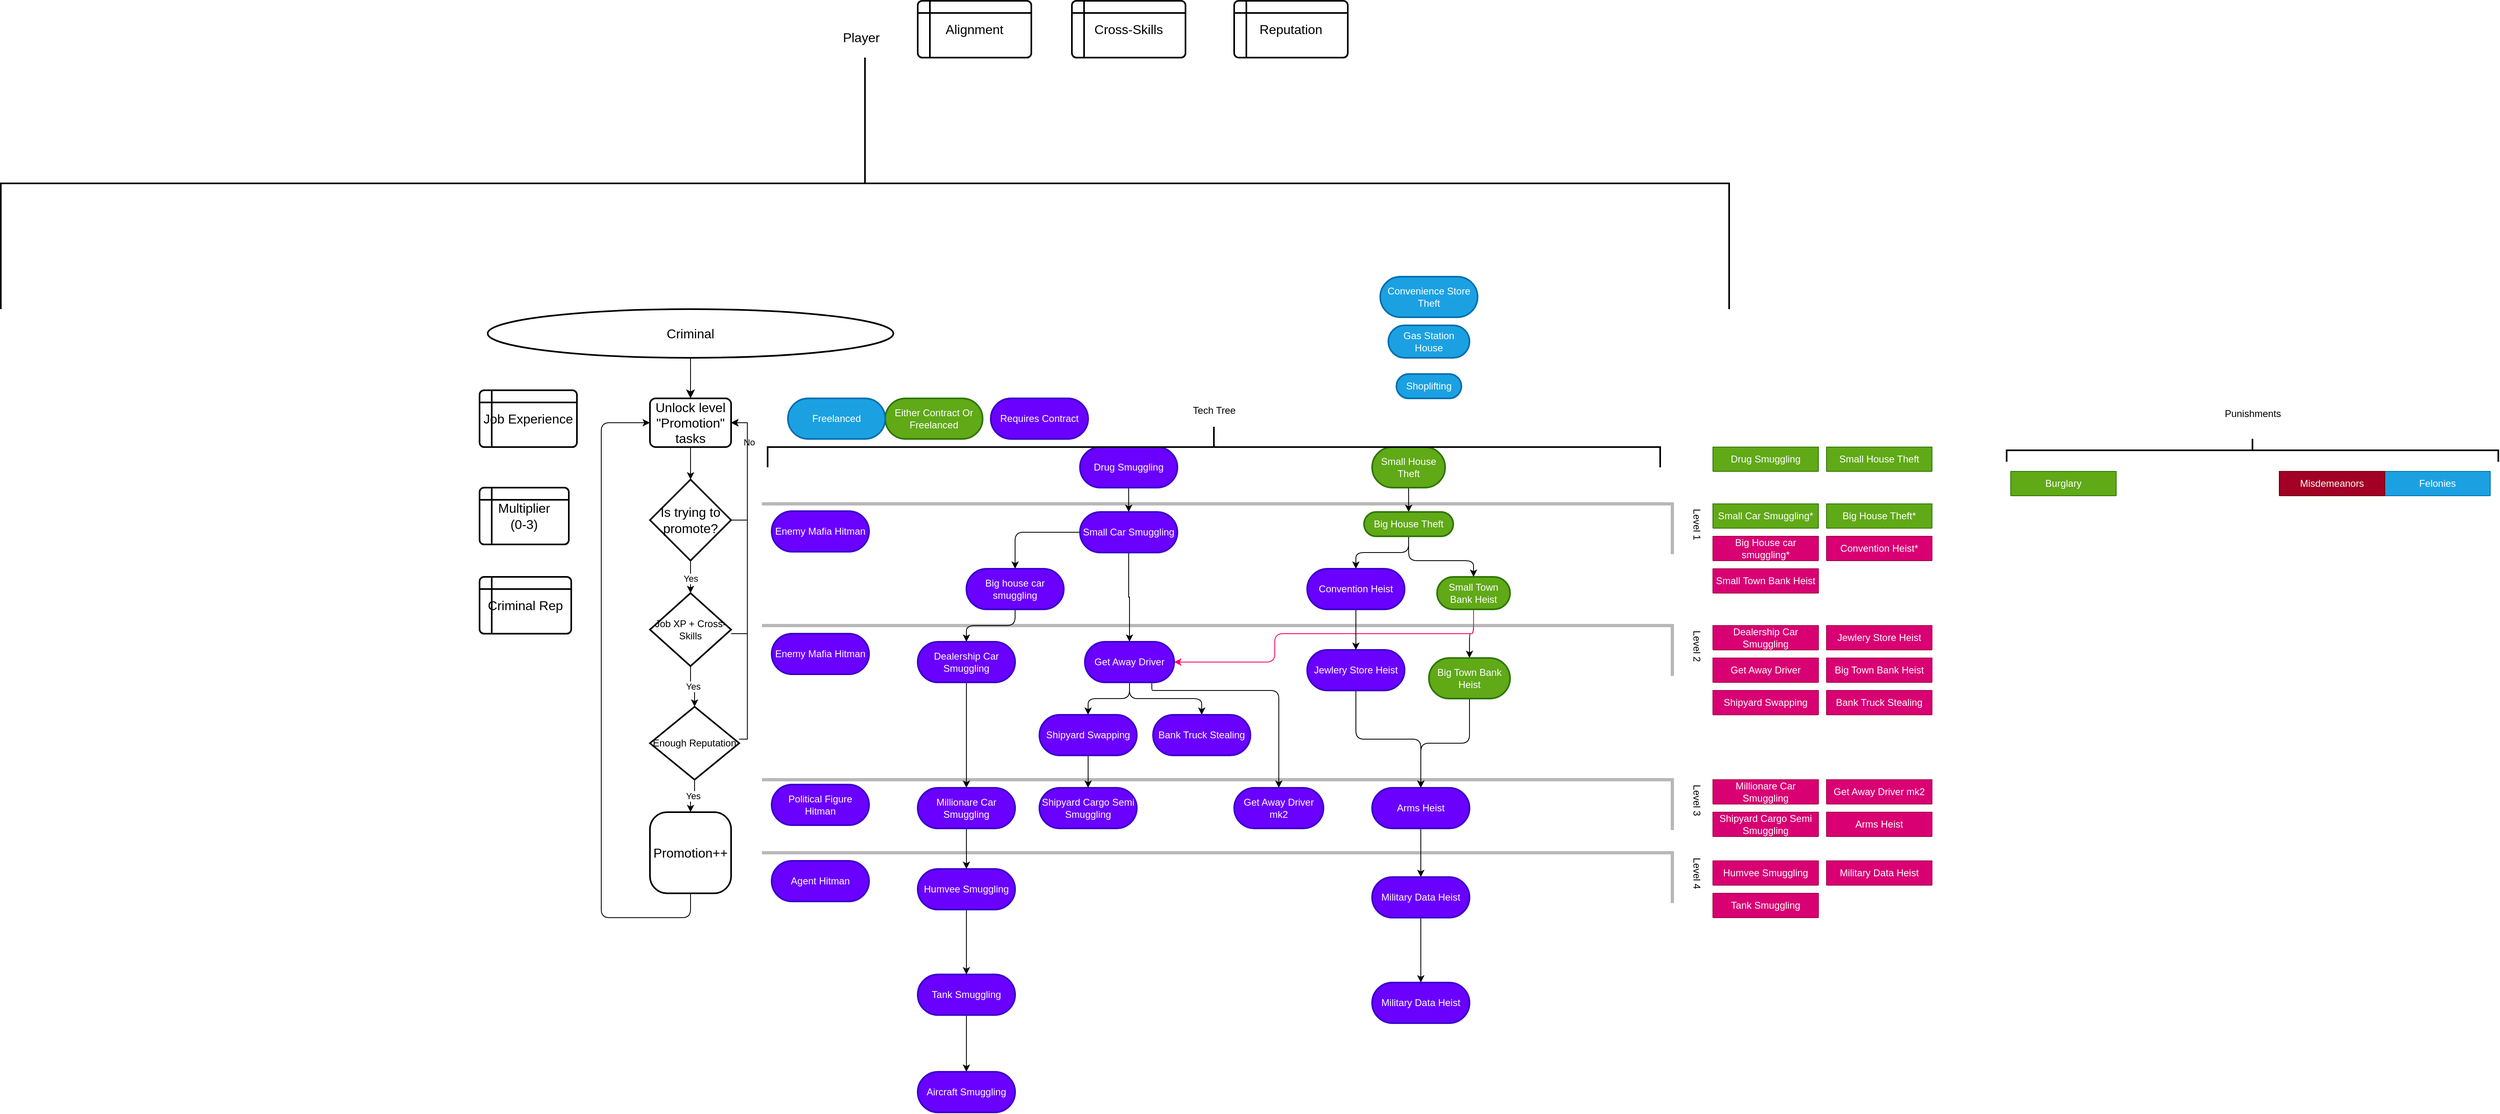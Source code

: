 <mxfile version="21.5.0" type="device">
  <diagram name="Page-1" id="djEUEltHHN9h_z3wpU2L">
    <mxGraphModel dx="3022" dy="2151" grid="0" gridSize="10" guides="1" tooltips="1" connect="1" arrows="1" fold="1" page="0" pageScale="1" pageWidth="1169" pageHeight="827" math="0" shadow="0">
      <root>
        <mxCell id="0" />
        <mxCell id="1" parent="0" />
        <mxCell id="33072r9-rdVQb3jgGMG6-177" value="Tank Smuggling" style="swimlane;fontStyle=0;childLayout=stackLayout;horizontal=1;startSize=30;horizontalStack=0;resizeParent=1;resizeParentMax=0;resizeLast=0;collapsible=1;marginBottom=0;whiteSpace=wrap;html=1;fillColor=#d80073;fontColor=#ffffff;strokeColor=#A50040;" vertex="1" collapsed="1" parent="1">
          <mxGeometry x="1230" y="680" width="130" height="30" as="geometry">
            <mxRectangle x="1328" y="213" width="140" height="210" as="alternateBounds" />
          </mxGeometry>
        </mxCell>
        <mxCell id="33072r9-rdVQb3jgGMG6-178" value="XP: +15" style="text;strokeColor=none;fillColor=none;align=left;verticalAlign=middle;spacingLeft=4;spacingRight=4;overflow=hidden;points=[[0,0.5],[1,0.5]];portConstraint=eastwest;rotatable=0;whiteSpace=wrap;html=1;" vertex="1" parent="33072r9-rdVQb3jgGMG6-177">
          <mxGeometry y="30" width="140" height="30" as="geometry" />
        </mxCell>
        <mxCell id="33072r9-rdVQb3jgGMG6-179" value="Money: $10-$150" style="text;strokeColor=none;fillColor=none;align=left;verticalAlign=middle;spacingLeft=4;spacingRight=4;overflow=hidden;points=[[0,0.5],[1,0.5]];portConstraint=eastwest;rotatable=0;whiteSpace=wrap;html=1;" vertex="1" parent="33072r9-rdVQb3jgGMG6-177">
          <mxGeometry y="60" width="140" height="30" as="geometry" />
        </mxCell>
        <mxCell id="33072r9-rdVQb3jgGMG6-180" value="Difficulty/10: 1" style="text;strokeColor=none;fillColor=none;align=left;verticalAlign=middle;spacingLeft=4;spacingRight=4;overflow=hidden;points=[[0,0.5],[1,0.5]];portConstraint=eastwest;rotatable=0;whiteSpace=wrap;html=1;" vertex="1" parent="33072r9-rdVQb3jgGMG6-177">
          <mxGeometry y="90" width="140" height="30" as="geometry" />
        </mxCell>
        <mxCell id="33072r9-rdVQb3jgGMG6-181" value="Multiplier: +0.1" style="text;strokeColor=none;fillColor=none;align=left;verticalAlign=middle;spacingLeft=4;spacingRight=4;overflow=hidden;points=[[0,0.5],[1,0.5]];portConstraint=eastwest;rotatable=0;whiteSpace=wrap;html=1;" vertex="1" parent="33072r9-rdVQb3jgGMG6-177">
          <mxGeometry y="120" width="140" height="30" as="geometry" />
        </mxCell>
        <mxCell id="33072r9-rdVQb3jgGMG6-182" value="Reputation if caught: -1" style="text;strokeColor=none;fillColor=none;align=left;verticalAlign=middle;spacingLeft=4;spacingRight=4;overflow=hidden;points=[[0,0.5],[1,0.5]];portConstraint=eastwest;rotatable=0;whiteSpace=wrap;html=1;" vertex="1" parent="33072r9-rdVQb3jgGMG6-177">
          <mxGeometry y="150" width="140" height="30" as="geometry" />
        </mxCell>
        <mxCell id="33072r9-rdVQb3jgGMG6-183" value="Alignment: -1" style="text;strokeColor=none;fillColor=none;align=left;verticalAlign=middle;spacingLeft=4;spacingRight=4;overflow=hidden;points=[[0,0.5],[1,0.5]];portConstraint=eastwest;rotatable=0;whiteSpace=wrap;html=1;" vertex="1" parent="33072r9-rdVQb3jgGMG6-177">
          <mxGeometry y="180" width="140" height="30" as="geometry" />
        </mxCell>
        <mxCell id="33072r9-rdVQb3jgGMG6-184" value="Military Data Heist" style="swimlane;fontStyle=0;childLayout=stackLayout;horizontal=1;startSize=30;horizontalStack=0;resizeParent=1;resizeParentMax=0;resizeLast=0;collapsible=1;marginBottom=0;whiteSpace=wrap;html=1;fillColor=#d80073;fontColor=#ffffff;strokeColor=#A50040;" vertex="1" collapsed="1" parent="1">
          <mxGeometry x="1370" y="640" width="130" height="30" as="geometry">
            <mxRectangle x="1328" y="213" width="140" height="210" as="alternateBounds" />
          </mxGeometry>
        </mxCell>
        <mxCell id="33072r9-rdVQb3jgGMG6-185" value="XP: +15" style="text;strokeColor=none;fillColor=none;align=left;verticalAlign=middle;spacingLeft=4;spacingRight=4;overflow=hidden;points=[[0,0.5],[1,0.5]];portConstraint=eastwest;rotatable=0;whiteSpace=wrap;html=1;" vertex="1" parent="33072r9-rdVQb3jgGMG6-184">
          <mxGeometry y="30" width="140" height="30" as="geometry" />
        </mxCell>
        <mxCell id="33072r9-rdVQb3jgGMG6-186" value="Money: $10-$150" style="text;strokeColor=none;fillColor=none;align=left;verticalAlign=middle;spacingLeft=4;spacingRight=4;overflow=hidden;points=[[0,0.5],[1,0.5]];portConstraint=eastwest;rotatable=0;whiteSpace=wrap;html=1;" vertex="1" parent="33072r9-rdVQb3jgGMG6-184">
          <mxGeometry y="60" width="140" height="30" as="geometry" />
        </mxCell>
        <mxCell id="33072r9-rdVQb3jgGMG6-187" value="Difficulty/10: 1" style="text;strokeColor=none;fillColor=none;align=left;verticalAlign=middle;spacingLeft=4;spacingRight=4;overflow=hidden;points=[[0,0.5],[1,0.5]];portConstraint=eastwest;rotatable=0;whiteSpace=wrap;html=1;" vertex="1" parent="33072r9-rdVQb3jgGMG6-184">
          <mxGeometry y="90" width="140" height="30" as="geometry" />
        </mxCell>
        <mxCell id="33072r9-rdVQb3jgGMG6-188" value="Multiplier: +0.1" style="text;strokeColor=none;fillColor=none;align=left;verticalAlign=middle;spacingLeft=4;spacingRight=4;overflow=hidden;points=[[0,0.5],[1,0.5]];portConstraint=eastwest;rotatable=0;whiteSpace=wrap;html=1;" vertex="1" parent="33072r9-rdVQb3jgGMG6-184">
          <mxGeometry y="120" width="140" height="30" as="geometry" />
        </mxCell>
        <mxCell id="33072r9-rdVQb3jgGMG6-189" value="Reputation if caught: -1" style="text;strokeColor=none;fillColor=none;align=left;verticalAlign=middle;spacingLeft=4;spacingRight=4;overflow=hidden;points=[[0,0.5],[1,0.5]];portConstraint=eastwest;rotatable=0;whiteSpace=wrap;html=1;" vertex="1" parent="33072r9-rdVQb3jgGMG6-184">
          <mxGeometry y="150" width="140" height="30" as="geometry" />
        </mxCell>
        <mxCell id="33072r9-rdVQb3jgGMG6-190" value="Alignment: -1" style="text;strokeColor=none;fillColor=none;align=left;verticalAlign=middle;spacingLeft=4;spacingRight=4;overflow=hidden;points=[[0,0.5],[1,0.5]];portConstraint=eastwest;rotatable=0;whiteSpace=wrap;html=1;" vertex="1" parent="33072r9-rdVQb3jgGMG6-184">
          <mxGeometry y="180" width="140" height="30" as="geometry" />
        </mxCell>
        <mxCell id="33072r9-rdVQb3jgGMG6-170" value="Humvee Smuggling" style="swimlane;fontStyle=0;childLayout=stackLayout;horizontal=1;startSize=30;horizontalStack=0;resizeParent=1;resizeParentMax=0;resizeLast=0;collapsible=1;marginBottom=0;whiteSpace=wrap;html=1;fillColor=#d80073;fontColor=#ffffff;strokeColor=#A50040;" vertex="1" collapsed="1" parent="1">
          <mxGeometry x="1230" y="640" width="130" height="30" as="geometry">
            <mxRectangle x="1328" y="213" width="140" height="210" as="alternateBounds" />
          </mxGeometry>
        </mxCell>
        <mxCell id="33072r9-rdVQb3jgGMG6-171" value="XP: +15" style="text;strokeColor=none;fillColor=none;align=left;verticalAlign=middle;spacingLeft=4;spacingRight=4;overflow=hidden;points=[[0,0.5],[1,0.5]];portConstraint=eastwest;rotatable=0;whiteSpace=wrap;html=1;" vertex="1" parent="33072r9-rdVQb3jgGMG6-170">
          <mxGeometry y="30" width="140" height="30" as="geometry" />
        </mxCell>
        <mxCell id="33072r9-rdVQb3jgGMG6-172" value="Money: $10-$150" style="text;strokeColor=none;fillColor=none;align=left;verticalAlign=middle;spacingLeft=4;spacingRight=4;overflow=hidden;points=[[0,0.5],[1,0.5]];portConstraint=eastwest;rotatable=0;whiteSpace=wrap;html=1;" vertex="1" parent="33072r9-rdVQb3jgGMG6-170">
          <mxGeometry y="60" width="140" height="30" as="geometry" />
        </mxCell>
        <mxCell id="33072r9-rdVQb3jgGMG6-173" value="Difficulty/10: 1" style="text;strokeColor=none;fillColor=none;align=left;verticalAlign=middle;spacingLeft=4;spacingRight=4;overflow=hidden;points=[[0,0.5],[1,0.5]];portConstraint=eastwest;rotatable=0;whiteSpace=wrap;html=1;" vertex="1" parent="33072r9-rdVQb3jgGMG6-170">
          <mxGeometry y="90" width="140" height="30" as="geometry" />
        </mxCell>
        <mxCell id="33072r9-rdVQb3jgGMG6-174" value="Multiplier: +0.1" style="text;strokeColor=none;fillColor=none;align=left;verticalAlign=middle;spacingLeft=4;spacingRight=4;overflow=hidden;points=[[0,0.5],[1,0.5]];portConstraint=eastwest;rotatable=0;whiteSpace=wrap;html=1;" vertex="1" parent="33072r9-rdVQb3jgGMG6-170">
          <mxGeometry y="120" width="140" height="30" as="geometry" />
        </mxCell>
        <mxCell id="33072r9-rdVQb3jgGMG6-175" value="Reputation if caught: -1" style="text;strokeColor=none;fillColor=none;align=left;verticalAlign=middle;spacingLeft=4;spacingRight=4;overflow=hidden;points=[[0,0.5],[1,0.5]];portConstraint=eastwest;rotatable=0;whiteSpace=wrap;html=1;" vertex="1" parent="33072r9-rdVQb3jgGMG6-170">
          <mxGeometry y="150" width="140" height="30" as="geometry" />
        </mxCell>
        <mxCell id="33072r9-rdVQb3jgGMG6-176" value="Alignment: -1" style="text;strokeColor=none;fillColor=none;align=left;verticalAlign=middle;spacingLeft=4;spacingRight=4;overflow=hidden;points=[[0,0.5],[1,0.5]];portConstraint=eastwest;rotatable=0;whiteSpace=wrap;html=1;" vertex="1" parent="33072r9-rdVQb3jgGMG6-170">
          <mxGeometry y="180" width="140" height="30" as="geometry" />
        </mxCell>
        <mxCell id="33072r9-rdVQb3jgGMG6-163" value="Arms Heist" style="swimlane;fontStyle=0;childLayout=stackLayout;horizontal=1;startSize=30;horizontalStack=0;resizeParent=1;resizeParentMax=0;resizeLast=0;collapsible=1;marginBottom=0;whiteSpace=wrap;html=1;fillColor=#d80073;fontColor=#ffffff;strokeColor=#A50040;" vertex="1" collapsed="1" parent="1">
          <mxGeometry x="1370" y="580" width="130" height="30" as="geometry">
            <mxRectangle x="1328" y="213" width="140" height="210" as="alternateBounds" />
          </mxGeometry>
        </mxCell>
        <mxCell id="33072r9-rdVQb3jgGMG6-164" value="XP: +15" style="text;strokeColor=none;fillColor=none;align=left;verticalAlign=middle;spacingLeft=4;spacingRight=4;overflow=hidden;points=[[0,0.5],[1,0.5]];portConstraint=eastwest;rotatable=0;whiteSpace=wrap;html=1;" vertex="1" parent="33072r9-rdVQb3jgGMG6-163">
          <mxGeometry y="30" width="140" height="30" as="geometry" />
        </mxCell>
        <mxCell id="33072r9-rdVQb3jgGMG6-165" value="Money: $10-$150" style="text;strokeColor=none;fillColor=none;align=left;verticalAlign=middle;spacingLeft=4;spacingRight=4;overflow=hidden;points=[[0,0.5],[1,0.5]];portConstraint=eastwest;rotatable=0;whiteSpace=wrap;html=1;" vertex="1" parent="33072r9-rdVQb3jgGMG6-163">
          <mxGeometry y="60" width="140" height="30" as="geometry" />
        </mxCell>
        <mxCell id="33072r9-rdVQb3jgGMG6-166" value="Difficulty/10: 1" style="text;strokeColor=none;fillColor=none;align=left;verticalAlign=middle;spacingLeft=4;spacingRight=4;overflow=hidden;points=[[0,0.5],[1,0.5]];portConstraint=eastwest;rotatable=0;whiteSpace=wrap;html=1;" vertex="1" parent="33072r9-rdVQb3jgGMG6-163">
          <mxGeometry y="90" width="140" height="30" as="geometry" />
        </mxCell>
        <mxCell id="33072r9-rdVQb3jgGMG6-167" value="Multiplier: +0.1" style="text;strokeColor=none;fillColor=none;align=left;verticalAlign=middle;spacingLeft=4;spacingRight=4;overflow=hidden;points=[[0,0.5],[1,0.5]];portConstraint=eastwest;rotatable=0;whiteSpace=wrap;html=1;" vertex="1" parent="33072r9-rdVQb3jgGMG6-163">
          <mxGeometry y="120" width="140" height="30" as="geometry" />
        </mxCell>
        <mxCell id="33072r9-rdVQb3jgGMG6-168" value="Reputation if caught: -1" style="text;strokeColor=none;fillColor=none;align=left;verticalAlign=middle;spacingLeft=4;spacingRight=4;overflow=hidden;points=[[0,0.5],[1,0.5]];portConstraint=eastwest;rotatable=0;whiteSpace=wrap;html=1;" vertex="1" parent="33072r9-rdVQb3jgGMG6-163">
          <mxGeometry y="150" width="140" height="30" as="geometry" />
        </mxCell>
        <mxCell id="33072r9-rdVQb3jgGMG6-169" value="Alignment: -1" style="text;strokeColor=none;fillColor=none;align=left;verticalAlign=middle;spacingLeft=4;spacingRight=4;overflow=hidden;points=[[0,0.5],[1,0.5]];portConstraint=eastwest;rotatable=0;whiteSpace=wrap;html=1;" vertex="1" parent="33072r9-rdVQb3jgGMG6-163">
          <mxGeometry y="180" width="140" height="30" as="geometry" />
        </mxCell>
        <mxCell id="33072r9-rdVQb3jgGMG6-149" value="Shipyard Cargo Semi Smuggling" style="swimlane;fontStyle=0;childLayout=stackLayout;horizontal=1;startSize=30;horizontalStack=0;resizeParent=1;resizeParentMax=0;resizeLast=0;collapsible=1;marginBottom=0;whiteSpace=wrap;html=1;fillColor=#d80073;fontColor=#ffffff;strokeColor=#A50040;" vertex="1" collapsed="1" parent="1">
          <mxGeometry x="1230" y="580" width="130" height="30" as="geometry">
            <mxRectangle x="1328" y="213" width="140" height="210" as="alternateBounds" />
          </mxGeometry>
        </mxCell>
        <mxCell id="33072r9-rdVQb3jgGMG6-150" value="XP: +15" style="text;strokeColor=none;fillColor=none;align=left;verticalAlign=middle;spacingLeft=4;spacingRight=4;overflow=hidden;points=[[0,0.5],[1,0.5]];portConstraint=eastwest;rotatable=0;whiteSpace=wrap;html=1;" vertex="1" parent="33072r9-rdVQb3jgGMG6-149">
          <mxGeometry y="30" width="140" height="30" as="geometry" />
        </mxCell>
        <mxCell id="33072r9-rdVQb3jgGMG6-151" value="Money: $10-$150" style="text;strokeColor=none;fillColor=none;align=left;verticalAlign=middle;spacingLeft=4;spacingRight=4;overflow=hidden;points=[[0,0.5],[1,0.5]];portConstraint=eastwest;rotatable=0;whiteSpace=wrap;html=1;" vertex="1" parent="33072r9-rdVQb3jgGMG6-149">
          <mxGeometry y="60" width="140" height="30" as="geometry" />
        </mxCell>
        <mxCell id="33072r9-rdVQb3jgGMG6-152" value="Difficulty/10: 1" style="text;strokeColor=none;fillColor=none;align=left;verticalAlign=middle;spacingLeft=4;spacingRight=4;overflow=hidden;points=[[0,0.5],[1,0.5]];portConstraint=eastwest;rotatable=0;whiteSpace=wrap;html=1;" vertex="1" parent="33072r9-rdVQb3jgGMG6-149">
          <mxGeometry y="90" width="140" height="30" as="geometry" />
        </mxCell>
        <mxCell id="33072r9-rdVQb3jgGMG6-153" value="Multiplier: +0.1" style="text;strokeColor=none;fillColor=none;align=left;verticalAlign=middle;spacingLeft=4;spacingRight=4;overflow=hidden;points=[[0,0.5],[1,0.5]];portConstraint=eastwest;rotatable=0;whiteSpace=wrap;html=1;" vertex="1" parent="33072r9-rdVQb3jgGMG6-149">
          <mxGeometry y="120" width="140" height="30" as="geometry" />
        </mxCell>
        <mxCell id="33072r9-rdVQb3jgGMG6-154" value="Reputation if caught: -1" style="text;strokeColor=none;fillColor=none;align=left;verticalAlign=middle;spacingLeft=4;spacingRight=4;overflow=hidden;points=[[0,0.5],[1,0.5]];portConstraint=eastwest;rotatable=0;whiteSpace=wrap;html=1;" vertex="1" parent="33072r9-rdVQb3jgGMG6-149">
          <mxGeometry y="150" width="140" height="30" as="geometry" />
        </mxCell>
        <mxCell id="33072r9-rdVQb3jgGMG6-155" value="Alignment: -1" style="text;strokeColor=none;fillColor=none;align=left;verticalAlign=middle;spacingLeft=4;spacingRight=4;overflow=hidden;points=[[0,0.5],[1,0.5]];portConstraint=eastwest;rotatable=0;whiteSpace=wrap;html=1;" vertex="1" parent="33072r9-rdVQb3jgGMG6-149">
          <mxGeometry y="180" width="140" height="30" as="geometry" />
        </mxCell>
        <mxCell id="33072r9-rdVQb3jgGMG6-156" value="Get Away Driver mk2" style="swimlane;fontStyle=0;childLayout=stackLayout;horizontal=1;startSize=30;horizontalStack=0;resizeParent=1;resizeParentMax=0;resizeLast=0;collapsible=1;marginBottom=0;whiteSpace=wrap;html=1;fillColor=#d80073;fontColor=#ffffff;strokeColor=#A50040;" vertex="1" collapsed="1" parent="1">
          <mxGeometry x="1370" y="540" width="130" height="30" as="geometry">
            <mxRectangle x="1328" y="213" width="140" height="210" as="alternateBounds" />
          </mxGeometry>
        </mxCell>
        <mxCell id="33072r9-rdVQb3jgGMG6-157" value="XP: +15" style="text;strokeColor=none;fillColor=none;align=left;verticalAlign=middle;spacingLeft=4;spacingRight=4;overflow=hidden;points=[[0,0.5],[1,0.5]];portConstraint=eastwest;rotatable=0;whiteSpace=wrap;html=1;" vertex="1" parent="33072r9-rdVQb3jgGMG6-156">
          <mxGeometry y="30" width="140" height="30" as="geometry" />
        </mxCell>
        <mxCell id="33072r9-rdVQb3jgGMG6-158" value="Money: $10-$150" style="text;strokeColor=none;fillColor=none;align=left;verticalAlign=middle;spacingLeft=4;spacingRight=4;overflow=hidden;points=[[0,0.5],[1,0.5]];portConstraint=eastwest;rotatable=0;whiteSpace=wrap;html=1;" vertex="1" parent="33072r9-rdVQb3jgGMG6-156">
          <mxGeometry y="60" width="140" height="30" as="geometry" />
        </mxCell>
        <mxCell id="33072r9-rdVQb3jgGMG6-159" value="Difficulty/10: 1" style="text;strokeColor=none;fillColor=none;align=left;verticalAlign=middle;spacingLeft=4;spacingRight=4;overflow=hidden;points=[[0,0.5],[1,0.5]];portConstraint=eastwest;rotatable=0;whiteSpace=wrap;html=1;" vertex="1" parent="33072r9-rdVQb3jgGMG6-156">
          <mxGeometry y="90" width="140" height="30" as="geometry" />
        </mxCell>
        <mxCell id="33072r9-rdVQb3jgGMG6-160" value="Multiplier: +0.1" style="text;strokeColor=none;fillColor=none;align=left;verticalAlign=middle;spacingLeft=4;spacingRight=4;overflow=hidden;points=[[0,0.5],[1,0.5]];portConstraint=eastwest;rotatable=0;whiteSpace=wrap;html=1;" vertex="1" parent="33072r9-rdVQb3jgGMG6-156">
          <mxGeometry y="120" width="140" height="30" as="geometry" />
        </mxCell>
        <mxCell id="33072r9-rdVQb3jgGMG6-161" value="Reputation if caught: -1" style="text;strokeColor=none;fillColor=none;align=left;verticalAlign=middle;spacingLeft=4;spacingRight=4;overflow=hidden;points=[[0,0.5],[1,0.5]];portConstraint=eastwest;rotatable=0;whiteSpace=wrap;html=1;" vertex="1" parent="33072r9-rdVQb3jgGMG6-156">
          <mxGeometry y="150" width="140" height="30" as="geometry" />
        </mxCell>
        <mxCell id="33072r9-rdVQb3jgGMG6-162" value="Alignment: -1" style="text;strokeColor=none;fillColor=none;align=left;verticalAlign=middle;spacingLeft=4;spacingRight=4;overflow=hidden;points=[[0,0.5],[1,0.5]];portConstraint=eastwest;rotatable=0;whiteSpace=wrap;html=1;" vertex="1" parent="33072r9-rdVQb3jgGMG6-156">
          <mxGeometry y="180" width="140" height="30" as="geometry" />
        </mxCell>
        <mxCell id="33072r9-rdVQb3jgGMG6-142" value="Millionare Car Smuggling" style="swimlane;fontStyle=0;childLayout=stackLayout;horizontal=1;startSize=30;horizontalStack=0;resizeParent=1;resizeParentMax=0;resizeLast=0;collapsible=1;marginBottom=0;whiteSpace=wrap;html=1;fillColor=#d80073;fontColor=#ffffff;strokeColor=#A50040;" vertex="1" collapsed="1" parent="1">
          <mxGeometry x="1230" y="540" width="130" height="30" as="geometry">
            <mxRectangle x="1328" y="213" width="140" height="210" as="alternateBounds" />
          </mxGeometry>
        </mxCell>
        <mxCell id="33072r9-rdVQb3jgGMG6-143" value="XP: +15" style="text;strokeColor=none;fillColor=none;align=left;verticalAlign=middle;spacingLeft=4;spacingRight=4;overflow=hidden;points=[[0,0.5],[1,0.5]];portConstraint=eastwest;rotatable=0;whiteSpace=wrap;html=1;" vertex="1" parent="33072r9-rdVQb3jgGMG6-142">
          <mxGeometry y="30" width="140" height="30" as="geometry" />
        </mxCell>
        <mxCell id="33072r9-rdVQb3jgGMG6-144" value="Money: $10-$150" style="text;strokeColor=none;fillColor=none;align=left;verticalAlign=middle;spacingLeft=4;spacingRight=4;overflow=hidden;points=[[0,0.5],[1,0.5]];portConstraint=eastwest;rotatable=0;whiteSpace=wrap;html=1;" vertex="1" parent="33072r9-rdVQb3jgGMG6-142">
          <mxGeometry y="60" width="140" height="30" as="geometry" />
        </mxCell>
        <mxCell id="33072r9-rdVQb3jgGMG6-145" value="Difficulty/10: 1" style="text;strokeColor=none;fillColor=none;align=left;verticalAlign=middle;spacingLeft=4;spacingRight=4;overflow=hidden;points=[[0,0.5],[1,0.5]];portConstraint=eastwest;rotatable=0;whiteSpace=wrap;html=1;" vertex="1" parent="33072r9-rdVQb3jgGMG6-142">
          <mxGeometry y="90" width="140" height="30" as="geometry" />
        </mxCell>
        <mxCell id="33072r9-rdVQb3jgGMG6-146" value="Multiplier: +0.1" style="text;strokeColor=none;fillColor=none;align=left;verticalAlign=middle;spacingLeft=4;spacingRight=4;overflow=hidden;points=[[0,0.5],[1,0.5]];portConstraint=eastwest;rotatable=0;whiteSpace=wrap;html=1;" vertex="1" parent="33072r9-rdVQb3jgGMG6-142">
          <mxGeometry y="120" width="140" height="30" as="geometry" />
        </mxCell>
        <mxCell id="33072r9-rdVQb3jgGMG6-147" value="Reputation if caught: -1" style="text;strokeColor=none;fillColor=none;align=left;verticalAlign=middle;spacingLeft=4;spacingRight=4;overflow=hidden;points=[[0,0.5],[1,0.5]];portConstraint=eastwest;rotatable=0;whiteSpace=wrap;html=1;" vertex="1" parent="33072r9-rdVQb3jgGMG6-142">
          <mxGeometry y="150" width="140" height="30" as="geometry" />
        </mxCell>
        <mxCell id="33072r9-rdVQb3jgGMG6-148" value="Alignment: -1" style="text;strokeColor=none;fillColor=none;align=left;verticalAlign=middle;spacingLeft=4;spacingRight=4;overflow=hidden;points=[[0,0.5],[1,0.5]];portConstraint=eastwest;rotatable=0;whiteSpace=wrap;html=1;" vertex="1" parent="33072r9-rdVQb3jgGMG6-142">
          <mxGeometry y="180" width="140" height="30" as="geometry" />
        </mxCell>
        <mxCell id="33072r9-rdVQb3jgGMG6-121" value="Bank Truck Stealing" style="swimlane;fontStyle=0;childLayout=stackLayout;horizontal=1;startSize=30;horizontalStack=0;resizeParent=1;resizeParentMax=0;resizeLast=0;collapsible=1;marginBottom=0;whiteSpace=wrap;html=1;fillColor=#d80073;fontColor=#ffffff;strokeColor=#A50040;" vertex="1" collapsed="1" parent="1">
          <mxGeometry x="1370" y="430" width="130" height="30" as="geometry">
            <mxRectangle x="1376" y="428" width="140" height="210" as="alternateBounds" />
          </mxGeometry>
        </mxCell>
        <mxCell id="33072r9-rdVQb3jgGMG6-122" value="XP: +15" style="text;strokeColor=none;fillColor=none;align=left;verticalAlign=middle;spacingLeft=4;spacingRight=4;overflow=hidden;points=[[0,0.5],[1,0.5]];portConstraint=eastwest;rotatable=0;whiteSpace=wrap;html=1;" vertex="1" parent="33072r9-rdVQb3jgGMG6-121">
          <mxGeometry y="30" width="140" height="30" as="geometry" />
        </mxCell>
        <mxCell id="33072r9-rdVQb3jgGMG6-123" value="Money: $10-$150" style="text;strokeColor=none;fillColor=none;align=left;verticalAlign=middle;spacingLeft=4;spacingRight=4;overflow=hidden;points=[[0,0.5],[1,0.5]];portConstraint=eastwest;rotatable=0;whiteSpace=wrap;html=1;" vertex="1" parent="33072r9-rdVQb3jgGMG6-121">
          <mxGeometry y="60" width="140" height="30" as="geometry" />
        </mxCell>
        <mxCell id="33072r9-rdVQb3jgGMG6-124" value="Difficulty/10: 1" style="text;strokeColor=none;fillColor=none;align=left;verticalAlign=middle;spacingLeft=4;spacingRight=4;overflow=hidden;points=[[0,0.5],[1,0.5]];portConstraint=eastwest;rotatable=0;whiteSpace=wrap;html=1;" vertex="1" parent="33072r9-rdVQb3jgGMG6-121">
          <mxGeometry y="90" width="140" height="30" as="geometry" />
        </mxCell>
        <mxCell id="33072r9-rdVQb3jgGMG6-125" value="Multiplier: +0.1" style="text;strokeColor=none;fillColor=none;align=left;verticalAlign=middle;spacingLeft=4;spacingRight=4;overflow=hidden;points=[[0,0.5],[1,0.5]];portConstraint=eastwest;rotatable=0;whiteSpace=wrap;html=1;" vertex="1" parent="33072r9-rdVQb3jgGMG6-121">
          <mxGeometry y="120" width="140" height="30" as="geometry" />
        </mxCell>
        <mxCell id="33072r9-rdVQb3jgGMG6-126" value="Reputation if caught: -1" style="text;strokeColor=none;fillColor=none;align=left;verticalAlign=middle;spacingLeft=4;spacingRight=4;overflow=hidden;points=[[0,0.5],[1,0.5]];portConstraint=eastwest;rotatable=0;whiteSpace=wrap;html=1;" vertex="1" parent="33072r9-rdVQb3jgGMG6-121">
          <mxGeometry y="150" width="140" height="30" as="geometry" />
        </mxCell>
        <mxCell id="33072r9-rdVQb3jgGMG6-127" value="Alignment: -1" style="text;strokeColor=none;fillColor=none;align=left;verticalAlign=middle;spacingLeft=4;spacingRight=4;overflow=hidden;points=[[0,0.5],[1,0.5]];portConstraint=eastwest;rotatable=0;whiteSpace=wrap;html=1;" vertex="1" parent="33072r9-rdVQb3jgGMG6-121">
          <mxGeometry y="180" width="140" height="30" as="geometry" />
        </mxCell>
        <mxCell id="33072r9-rdVQb3jgGMG6-114" value="Shipyard Swapping" style="swimlane;fontStyle=0;childLayout=stackLayout;horizontal=1;startSize=30;horizontalStack=0;resizeParent=1;resizeParentMax=0;resizeLast=0;collapsible=1;marginBottom=0;whiteSpace=wrap;html=1;fillColor=#d80073;fontColor=#ffffff;strokeColor=#A50040;" vertex="1" collapsed="1" parent="1">
          <mxGeometry x="1230" y="430" width="130" height="30" as="geometry">
            <mxRectangle x="1328" y="213" width="140" height="210" as="alternateBounds" />
          </mxGeometry>
        </mxCell>
        <mxCell id="33072r9-rdVQb3jgGMG6-115" value="XP: +15" style="text;strokeColor=none;fillColor=none;align=left;verticalAlign=middle;spacingLeft=4;spacingRight=4;overflow=hidden;points=[[0,0.5],[1,0.5]];portConstraint=eastwest;rotatable=0;whiteSpace=wrap;html=1;" vertex="1" parent="33072r9-rdVQb3jgGMG6-114">
          <mxGeometry y="30" width="140" height="30" as="geometry" />
        </mxCell>
        <mxCell id="33072r9-rdVQb3jgGMG6-116" value="Money: $10-$150" style="text;strokeColor=none;fillColor=none;align=left;verticalAlign=middle;spacingLeft=4;spacingRight=4;overflow=hidden;points=[[0,0.5],[1,0.5]];portConstraint=eastwest;rotatable=0;whiteSpace=wrap;html=1;" vertex="1" parent="33072r9-rdVQb3jgGMG6-114">
          <mxGeometry y="60" width="140" height="30" as="geometry" />
        </mxCell>
        <mxCell id="33072r9-rdVQb3jgGMG6-117" value="Difficulty/10: 1" style="text;strokeColor=none;fillColor=none;align=left;verticalAlign=middle;spacingLeft=4;spacingRight=4;overflow=hidden;points=[[0,0.5],[1,0.5]];portConstraint=eastwest;rotatable=0;whiteSpace=wrap;html=1;" vertex="1" parent="33072r9-rdVQb3jgGMG6-114">
          <mxGeometry y="90" width="140" height="30" as="geometry" />
        </mxCell>
        <mxCell id="33072r9-rdVQb3jgGMG6-118" value="Multiplier: +0.1" style="text;strokeColor=none;fillColor=none;align=left;verticalAlign=middle;spacingLeft=4;spacingRight=4;overflow=hidden;points=[[0,0.5],[1,0.5]];portConstraint=eastwest;rotatable=0;whiteSpace=wrap;html=1;" vertex="1" parent="33072r9-rdVQb3jgGMG6-114">
          <mxGeometry y="120" width="140" height="30" as="geometry" />
        </mxCell>
        <mxCell id="33072r9-rdVQb3jgGMG6-119" value="Reputation if caught: -1" style="text;strokeColor=none;fillColor=none;align=left;verticalAlign=middle;spacingLeft=4;spacingRight=4;overflow=hidden;points=[[0,0.5],[1,0.5]];portConstraint=eastwest;rotatable=0;whiteSpace=wrap;html=1;" vertex="1" parent="33072r9-rdVQb3jgGMG6-114">
          <mxGeometry y="150" width="140" height="30" as="geometry" />
        </mxCell>
        <mxCell id="33072r9-rdVQb3jgGMG6-120" value="Alignment: -1" style="text;strokeColor=none;fillColor=none;align=left;verticalAlign=middle;spacingLeft=4;spacingRight=4;overflow=hidden;points=[[0,0.5],[1,0.5]];portConstraint=eastwest;rotatable=0;whiteSpace=wrap;html=1;" vertex="1" parent="33072r9-rdVQb3jgGMG6-114">
          <mxGeometry y="180" width="140" height="30" as="geometry" />
        </mxCell>
        <mxCell id="33072r9-rdVQb3jgGMG6-135" value="Big Town Bank Heist" style="swimlane;fontStyle=0;childLayout=stackLayout;horizontal=1;startSize=30;horizontalStack=0;resizeParent=1;resizeParentMax=0;resizeLast=0;collapsible=1;marginBottom=0;whiteSpace=wrap;html=1;fillColor=#d80073;fontColor=#ffffff;strokeColor=#A50040;" vertex="1" collapsed="1" parent="1">
          <mxGeometry x="1370" y="390" width="130" height="30" as="geometry">
            <mxRectangle x="1328" y="213" width="140" height="210" as="alternateBounds" />
          </mxGeometry>
        </mxCell>
        <mxCell id="33072r9-rdVQb3jgGMG6-136" value="XP: +15" style="text;strokeColor=none;fillColor=none;align=left;verticalAlign=middle;spacingLeft=4;spacingRight=4;overflow=hidden;points=[[0,0.5],[1,0.5]];portConstraint=eastwest;rotatable=0;whiteSpace=wrap;html=1;" vertex="1" parent="33072r9-rdVQb3jgGMG6-135">
          <mxGeometry y="30" width="140" height="30" as="geometry" />
        </mxCell>
        <mxCell id="33072r9-rdVQb3jgGMG6-137" value="Money: $10-$150" style="text;strokeColor=none;fillColor=none;align=left;verticalAlign=middle;spacingLeft=4;spacingRight=4;overflow=hidden;points=[[0,0.5],[1,0.5]];portConstraint=eastwest;rotatable=0;whiteSpace=wrap;html=1;" vertex="1" parent="33072r9-rdVQb3jgGMG6-135">
          <mxGeometry y="60" width="140" height="30" as="geometry" />
        </mxCell>
        <mxCell id="33072r9-rdVQb3jgGMG6-138" value="Difficulty/10: 1" style="text;strokeColor=none;fillColor=none;align=left;verticalAlign=middle;spacingLeft=4;spacingRight=4;overflow=hidden;points=[[0,0.5],[1,0.5]];portConstraint=eastwest;rotatable=0;whiteSpace=wrap;html=1;" vertex="1" parent="33072r9-rdVQb3jgGMG6-135">
          <mxGeometry y="90" width="140" height="30" as="geometry" />
        </mxCell>
        <mxCell id="33072r9-rdVQb3jgGMG6-139" value="Multiplier: +0.1" style="text;strokeColor=none;fillColor=none;align=left;verticalAlign=middle;spacingLeft=4;spacingRight=4;overflow=hidden;points=[[0,0.5],[1,0.5]];portConstraint=eastwest;rotatable=0;whiteSpace=wrap;html=1;" vertex="1" parent="33072r9-rdVQb3jgGMG6-135">
          <mxGeometry y="120" width="140" height="30" as="geometry" />
        </mxCell>
        <mxCell id="33072r9-rdVQb3jgGMG6-140" value="Reputation if caught: -1" style="text;strokeColor=none;fillColor=none;align=left;verticalAlign=middle;spacingLeft=4;spacingRight=4;overflow=hidden;points=[[0,0.5],[1,0.5]];portConstraint=eastwest;rotatable=0;whiteSpace=wrap;html=1;" vertex="1" parent="33072r9-rdVQb3jgGMG6-135">
          <mxGeometry y="150" width="140" height="30" as="geometry" />
        </mxCell>
        <mxCell id="33072r9-rdVQb3jgGMG6-141" value="Alignment: -1" style="text;strokeColor=none;fillColor=none;align=left;verticalAlign=middle;spacingLeft=4;spacingRight=4;overflow=hidden;points=[[0,0.5],[1,0.5]];portConstraint=eastwest;rotatable=0;whiteSpace=wrap;html=1;" vertex="1" parent="33072r9-rdVQb3jgGMG6-135">
          <mxGeometry y="180" width="140" height="30" as="geometry" />
        </mxCell>
        <mxCell id="33072r9-rdVQb3jgGMG6-107" value="Get Away Driver" style="swimlane;fontStyle=0;childLayout=stackLayout;horizontal=1;startSize=30;horizontalStack=0;resizeParent=1;resizeParentMax=0;resizeLast=0;collapsible=1;marginBottom=0;whiteSpace=wrap;html=1;fillColor=#d80073;fontColor=#ffffff;strokeColor=#A50040;" vertex="1" collapsed="1" parent="1">
          <mxGeometry x="1230" y="390" width="130" height="30" as="geometry">
            <mxRectangle x="1328" y="213" width="140" height="210" as="alternateBounds" />
          </mxGeometry>
        </mxCell>
        <mxCell id="33072r9-rdVQb3jgGMG6-108" value="XP: +15" style="text;strokeColor=none;fillColor=none;align=left;verticalAlign=middle;spacingLeft=4;spacingRight=4;overflow=hidden;points=[[0,0.5],[1,0.5]];portConstraint=eastwest;rotatable=0;whiteSpace=wrap;html=1;" vertex="1" parent="33072r9-rdVQb3jgGMG6-107">
          <mxGeometry y="30" width="140" height="30" as="geometry" />
        </mxCell>
        <mxCell id="33072r9-rdVQb3jgGMG6-109" value="Money: $10-$150" style="text;strokeColor=none;fillColor=none;align=left;verticalAlign=middle;spacingLeft=4;spacingRight=4;overflow=hidden;points=[[0,0.5],[1,0.5]];portConstraint=eastwest;rotatable=0;whiteSpace=wrap;html=1;" vertex="1" parent="33072r9-rdVQb3jgGMG6-107">
          <mxGeometry y="60" width="140" height="30" as="geometry" />
        </mxCell>
        <mxCell id="33072r9-rdVQb3jgGMG6-110" value="Difficulty/10: 1" style="text;strokeColor=none;fillColor=none;align=left;verticalAlign=middle;spacingLeft=4;spacingRight=4;overflow=hidden;points=[[0,0.5],[1,0.5]];portConstraint=eastwest;rotatable=0;whiteSpace=wrap;html=1;" vertex="1" parent="33072r9-rdVQb3jgGMG6-107">
          <mxGeometry y="90" width="140" height="30" as="geometry" />
        </mxCell>
        <mxCell id="33072r9-rdVQb3jgGMG6-111" value="Multiplier: +0.1" style="text;strokeColor=none;fillColor=none;align=left;verticalAlign=middle;spacingLeft=4;spacingRight=4;overflow=hidden;points=[[0,0.5],[1,0.5]];portConstraint=eastwest;rotatable=0;whiteSpace=wrap;html=1;" vertex="1" parent="33072r9-rdVQb3jgGMG6-107">
          <mxGeometry y="120" width="140" height="30" as="geometry" />
        </mxCell>
        <mxCell id="33072r9-rdVQb3jgGMG6-112" value="Reputation if caught: -1" style="text;strokeColor=none;fillColor=none;align=left;verticalAlign=middle;spacingLeft=4;spacingRight=4;overflow=hidden;points=[[0,0.5],[1,0.5]];portConstraint=eastwest;rotatable=0;whiteSpace=wrap;html=1;" vertex="1" parent="33072r9-rdVQb3jgGMG6-107">
          <mxGeometry y="150" width="140" height="30" as="geometry" />
        </mxCell>
        <mxCell id="33072r9-rdVQb3jgGMG6-113" value="Alignment: -1" style="text;strokeColor=none;fillColor=none;align=left;verticalAlign=middle;spacingLeft=4;spacingRight=4;overflow=hidden;points=[[0,0.5],[1,0.5]];portConstraint=eastwest;rotatable=0;whiteSpace=wrap;html=1;" vertex="1" parent="33072r9-rdVQb3jgGMG6-107">
          <mxGeometry y="180" width="140" height="30" as="geometry" />
        </mxCell>
        <mxCell id="33072r9-rdVQb3jgGMG6-128" value="Jewlery Store Heist" style="swimlane;fontStyle=0;childLayout=stackLayout;horizontal=1;startSize=30;horizontalStack=0;resizeParent=1;resizeParentMax=0;resizeLast=0;collapsible=1;marginBottom=0;whiteSpace=wrap;html=1;fillColor=#d80073;fontColor=#ffffff;strokeColor=#A50040;" vertex="1" collapsed="1" parent="1">
          <mxGeometry x="1370" y="350" width="130" height="30" as="geometry">
            <mxRectangle x="1328" y="213" width="140" height="210" as="alternateBounds" />
          </mxGeometry>
        </mxCell>
        <mxCell id="33072r9-rdVQb3jgGMG6-129" value="XP: +15" style="text;strokeColor=none;fillColor=none;align=left;verticalAlign=middle;spacingLeft=4;spacingRight=4;overflow=hidden;points=[[0,0.5],[1,0.5]];portConstraint=eastwest;rotatable=0;whiteSpace=wrap;html=1;" vertex="1" parent="33072r9-rdVQb3jgGMG6-128">
          <mxGeometry y="30" width="140" height="30" as="geometry" />
        </mxCell>
        <mxCell id="33072r9-rdVQb3jgGMG6-130" value="Money: $10-$150" style="text;strokeColor=none;fillColor=none;align=left;verticalAlign=middle;spacingLeft=4;spacingRight=4;overflow=hidden;points=[[0,0.5],[1,0.5]];portConstraint=eastwest;rotatable=0;whiteSpace=wrap;html=1;" vertex="1" parent="33072r9-rdVQb3jgGMG6-128">
          <mxGeometry y="60" width="140" height="30" as="geometry" />
        </mxCell>
        <mxCell id="33072r9-rdVQb3jgGMG6-131" value="Difficulty/10: 1" style="text;strokeColor=none;fillColor=none;align=left;verticalAlign=middle;spacingLeft=4;spacingRight=4;overflow=hidden;points=[[0,0.5],[1,0.5]];portConstraint=eastwest;rotatable=0;whiteSpace=wrap;html=1;" vertex="1" parent="33072r9-rdVQb3jgGMG6-128">
          <mxGeometry y="90" width="140" height="30" as="geometry" />
        </mxCell>
        <mxCell id="33072r9-rdVQb3jgGMG6-132" value="Multiplier: +0.1" style="text;strokeColor=none;fillColor=none;align=left;verticalAlign=middle;spacingLeft=4;spacingRight=4;overflow=hidden;points=[[0,0.5],[1,0.5]];portConstraint=eastwest;rotatable=0;whiteSpace=wrap;html=1;" vertex="1" parent="33072r9-rdVQb3jgGMG6-128">
          <mxGeometry y="120" width="140" height="30" as="geometry" />
        </mxCell>
        <mxCell id="33072r9-rdVQb3jgGMG6-133" value="Reputation if caught: -1" style="text;strokeColor=none;fillColor=none;align=left;verticalAlign=middle;spacingLeft=4;spacingRight=4;overflow=hidden;points=[[0,0.5],[1,0.5]];portConstraint=eastwest;rotatable=0;whiteSpace=wrap;html=1;" vertex="1" parent="33072r9-rdVQb3jgGMG6-128">
          <mxGeometry y="150" width="140" height="30" as="geometry" />
        </mxCell>
        <mxCell id="33072r9-rdVQb3jgGMG6-134" value="Alignment: -1" style="text;strokeColor=none;fillColor=none;align=left;verticalAlign=middle;spacingLeft=4;spacingRight=4;overflow=hidden;points=[[0,0.5],[1,0.5]];portConstraint=eastwest;rotatable=0;whiteSpace=wrap;html=1;" vertex="1" parent="33072r9-rdVQb3jgGMG6-128">
          <mxGeometry y="180" width="140" height="30" as="geometry" />
        </mxCell>
        <mxCell id="33072r9-rdVQb3jgGMG6-100" value="Dealership Car Smuggling" style="swimlane;fontStyle=0;childLayout=stackLayout;horizontal=1;startSize=30;horizontalStack=0;resizeParent=1;resizeParentMax=0;resizeLast=0;collapsible=1;marginBottom=0;whiteSpace=wrap;html=1;fillColor=#d80073;fontColor=#ffffff;strokeColor=#A50040;" vertex="1" collapsed="1" parent="1">
          <mxGeometry x="1230" y="350" width="130" height="30" as="geometry">
            <mxRectangle x="1226" y="348" width="140" height="240" as="alternateBounds" />
          </mxGeometry>
        </mxCell>
        <mxCell id="33072r9-rdVQb3jgGMG6-192" style="text;strokeColor=none;fillColor=none;align=left;verticalAlign=middle;spacingLeft=4;spacingRight=4;overflow=hidden;points=[[0,0.5],[1,0.5]];portConstraint=eastwest;rotatable=0;whiteSpace=wrap;html=1;" vertex="1" parent="33072r9-rdVQb3jgGMG6-100">
          <mxGeometry y="30" width="140" height="30" as="geometry" />
        </mxCell>
        <mxCell id="33072r9-rdVQb3jgGMG6-101" value="XP: +15" style="text;strokeColor=none;fillColor=none;align=left;verticalAlign=middle;spacingLeft=4;spacingRight=4;overflow=hidden;points=[[0,0.5],[1,0.5]];portConstraint=eastwest;rotatable=0;whiteSpace=wrap;html=1;" vertex="1" parent="33072r9-rdVQb3jgGMG6-100">
          <mxGeometry y="60" width="140" height="30" as="geometry" />
        </mxCell>
        <mxCell id="33072r9-rdVQb3jgGMG6-102" value="Money: $10-$150" style="text;strokeColor=none;fillColor=none;align=left;verticalAlign=middle;spacingLeft=4;spacingRight=4;overflow=hidden;points=[[0,0.5],[1,0.5]];portConstraint=eastwest;rotatable=0;whiteSpace=wrap;html=1;" vertex="1" parent="33072r9-rdVQb3jgGMG6-100">
          <mxGeometry y="90" width="140" height="30" as="geometry" />
        </mxCell>
        <mxCell id="33072r9-rdVQb3jgGMG6-103" value="Difficulty/10: 1" style="text;strokeColor=none;fillColor=none;align=left;verticalAlign=middle;spacingLeft=4;spacingRight=4;overflow=hidden;points=[[0,0.5],[1,0.5]];portConstraint=eastwest;rotatable=0;whiteSpace=wrap;html=1;" vertex="1" parent="33072r9-rdVQb3jgGMG6-100">
          <mxGeometry y="120" width="140" height="30" as="geometry" />
        </mxCell>
        <mxCell id="33072r9-rdVQb3jgGMG6-104" value="Multiplier: +0.1" style="text;strokeColor=none;fillColor=none;align=left;verticalAlign=middle;spacingLeft=4;spacingRight=4;overflow=hidden;points=[[0,0.5],[1,0.5]];portConstraint=eastwest;rotatable=0;whiteSpace=wrap;html=1;" vertex="1" parent="33072r9-rdVQb3jgGMG6-100">
          <mxGeometry y="150" width="140" height="30" as="geometry" />
        </mxCell>
        <mxCell id="33072r9-rdVQb3jgGMG6-105" value="Reputation if caught: -1" style="text;strokeColor=none;fillColor=none;align=left;verticalAlign=middle;spacingLeft=4;spacingRight=4;overflow=hidden;points=[[0,0.5],[1,0.5]];portConstraint=eastwest;rotatable=0;whiteSpace=wrap;html=1;" vertex="1" parent="33072r9-rdVQb3jgGMG6-100">
          <mxGeometry y="180" width="140" height="30" as="geometry" />
        </mxCell>
        <mxCell id="33072r9-rdVQb3jgGMG6-106" value="Alignment: -1" style="text;strokeColor=none;fillColor=none;align=left;verticalAlign=middle;spacingLeft=4;spacingRight=4;overflow=hidden;points=[[0,0.5],[1,0.5]];portConstraint=eastwest;rotatable=0;whiteSpace=wrap;html=1;" vertex="1" parent="33072r9-rdVQb3jgGMG6-100">
          <mxGeometry y="210" width="140" height="30" as="geometry" />
        </mxCell>
        <mxCell id="33072r9-rdVQb3jgGMG6-93" value="Small Town Bank Heist" style="swimlane;fontStyle=0;childLayout=stackLayout;horizontal=1;startSize=30;horizontalStack=0;resizeParent=1;resizeParentMax=0;resizeLast=0;collapsible=1;marginBottom=0;whiteSpace=wrap;html=1;fillColor=#d80073;fontColor=#ffffff;strokeColor=#A50040;" vertex="1" collapsed="1" parent="1">
          <mxGeometry x="1230" y="280" width="130" height="30" as="geometry">
            <mxRectangle x="1328" y="213" width="140" height="210" as="alternateBounds" />
          </mxGeometry>
        </mxCell>
        <mxCell id="33072r9-rdVQb3jgGMG6-94" value="XP: +15" style="text;strokeColor=none;fillColor=none;align=left;verticalAlign=middle;spacingLeft=4;spacingRight=4;overflow=hidden;points=[[0,0.5],[1,0.5]];portConstraint=eastwest;rotatable=0;whiteSpace=wrap;html=1;" vertex="1" parent="33072r9-rdVQb3jgGMG6-93">
          <mxGeometry y="30" width="140" height="30" as="geometry" />
        </mxCell>
        <mxCell id="33072r9-rdVQb3jgGMG6-95" value="Money: $10-$150" style="text;strokeColor=none;fillColor=none;align=left;verticalAlign=middle;spacingLeft=4;spacingRight=4;overflow=hidden;points=[[0,0.5],[1,0.5]];portConstraint=eastwest;rotatable=0;whiteSpace=wrap;html=1;" vertex="1" parent="33072r9-rdVQb3jgGMG6-93">
          <mxGeometry y="60" width="140" height="30" as="geometry" />
        </mxCell>
        <mxCell id="33072r9-rdVQb3jgGMG6-96" value="Difficulty/10: 1" style="text;strokeColor=none;fillColor=none;align=left;verticalAlign=middle;spacingLeft=4;spacingRight=4;overflow=hidden;points=[[0,0.5],[1,0.5]];portConstraint=eastwest;rotatable=0;whiteSpace=wrap;html=1;" vertex="1" parent="33072r9-rdVQb3jgGMG6-93">
          <mxGeometry y="90" width="140" height="30" as="geometry" />
        </mxCell>
        <mxCell id="33072r9-rdVQb3jgGMG6-97" value="Multiplier: +0.1" style="text;strokeColor=none;fillColor=none;align=left;verticalAlign=middle;spacingLeft=4;spacingRight=4;overflow=hidden;points=[[0,0.5],[1,0.5]];portConstraint=eastwest;rotatable=0;whiteSpace=wrap;html=1;" vertex="1" parent="33072r9-rdVQb3jgGMG6-93">
          <mxGeometry y="120" width="140" height="30" as="geometry" />
        </mxCell>
        <mxCell id="33072r9-rdVQb3jgGMG6-98" value="Reputation if caught: -1" style="text;strokeColor=none;fillColor=none;align=left;verticalAlign=middle;spacingLeft=4;spacingRight=4;overflow=hidden;points=[[0,0.5],[1,0.5]];portConstraint=eastwest;rotatable=0;whiteSpace=wrap;html=1;" vertex="1" parent="33072r9-rdVQb3jgGMG6-93">
          <mxGeometry y="150" width="140" height="30" as="geometry" />
        </mxCell>
        <mxCell id="33072r9-rdVQb3jgGMG6-99" value="Alignment: -1" style="text;strokeColor=none;fillColor=none;align=left;verticalAlign=middle;spacingLeft=4;spacingRight=4;overflow=hidden;points=[[0,0.5],[1,0.5]];portConstraint=eastwest;rotatable=0;whiteSpace=wrap;html=1;" vertex="1" parent="33072r9-rdVQb3jgGMG6-93">
          <mxGeometry y="180" width="140" height="30" as="geometry" />
        </mxCell>
        <mxCell id="33072r9-rdVQb3jgGMG6-79" value="Convention Heist*" style="swimlane;fontStyle=0;childLayout=stackLayout;horizontal=1;startSize=30;horizontalStack=0;resizeParent=1;resizeParentMax=0;resizeLast=0;collapsible=1;marginBottom=0;whiteSpace=wrap;html=1;fillColor=#d80073;fontColor=#ffffff;strokeColor=#A50040;" vertex="1" collapsed="1" parent="1">
          <mxGeometry x="1370" y="240" width="130" height="30" as="geometry">
            <mxRectangle x="1328" y="213" width="140" height="210" as="alternateBounds" />
          </mxGeometry>
        </mxCell>
        <mxCell id="33072r9-rdVQb3jgGMG6-80" value="XP: +15" style="text;strokeColor=none;fillColor=none;align=left;verticalAlign=middle;spacingLeft=4;spacingRight=4;overflow=hidden;points=[[0,0.5],[1,0.5]];portConstraint=eastwest;rotatable=0;whiteSpace=wrap;html=1;" vertex="1" parent="33072r9-rdVQb3jgGMG6-79">
          <mxGeometry y="30" width="140" height="30" as="geometry" />
        </mxCell>
        <mxCell id="33072r9-rdVQb3jgGMG6-81" value="Money: $10-$150" style="text;strokeColor=none;fillColor=none;align=left;verticalAlign=middle;spacingLeft=4;spacingRight=4;overflow=hidden;points=[[0,0.5],[1,0.5]];portConstraint=eastwest;rotatable=0;whiteSpace=wrap;html=1;" vertex="1" parent="33072r9-rdVQb3jgGMG6-79">
          <mxGeometry y="60" width="140" height="30" as="geometry" />
        </mxCell>
        <mxCell id="33072r9-rdVQb3jgGMG6-82" value="Difficulty/10: 1" style="text;strokeColor=none;fillColor=none;align=left;verticalAlign=middle;spacingLeft=4;spacingRight=4;overflow=hidden;points=[[0,0.5],[1,0.5]];portConstraint=eastwest;rotatable=0;whiteSpace=wrap;html=1;" vertex="1" parent="33072r9-rdVQb3jgGMG6-79">
          <mxGeometry y="90" width="140" height="30" as="geometry" />
        </mxCell>
        <mxCell id="33072r9-rdVQb3jgGMG6-83" value="Multiplier: +0.1" style="text;strokeColor=none;fillColor=none;align=left;verticalAlign=middle;spacingLeft=4;spacingRight=4;overflow=hidden;points=[[0,0.5],[1,0.5]];portConstraint=eastwest;rotatable=0;whiteSpace=wrap;html=1;" vertex="1" parent="33072r9-rdVQb3jgGMG6-79">
          <mxGeometry y="120" width="140" height="30" as="geometry" />
        </mxCell>
        <mxCell id="33072r9-rdVQb3jgGMG6-84" value="Reputation if caught: -1" style="text;strokeColor=none;fillColor=none;align=left;verticalAlign=middle;spacingLeft=4;spacingRight=4;overflow=hidden;points=[[0,0.5],[1,0.5]];portConstraint=eastwest;rotatable=0;whiteSpace=wrap;html=1;" vertex="1" parent="33072r9-rdVQb3jgGMG6-79">
          <mxGeometry y="150" width="140" height="30" as="geometry" />
        </mxCell>
        <mxCell id="33072r9-rdVQb3jgGMG6-85" value="Alignment: -1" style="text;strokeColor=none;fillColor=none;align=left;verticalAlign=middle;spacingLeft=4;spacingRight=4;overflow=hidden;points=[[0,0.5],[1,0.5]];portConstraint=eastwest;rotatable=0;whiteSpace=wrap;html=1;" vertex="1" parent="33072r9-rdVQb3jgGMG6-79">
          <mxGeometry y="180" width="140" height="30" as="geometry" />
        </mxCell>
        <mxCell id="33072r9-rdVQb3jgGMG6-72" value="Big House car smuggling*" style="swimlane;fontStyle=0;childLayout=stackLayout;horizontal=1;startSize=30;horizontalStack=0;resizeParent=1;resizeParentMax=0;resizeLast=0;collapsible=1;marginBottom=0;whiteSpace=wrap;html=1;fillColor=#d80073;fontColor=#ffffff;strokeColor=#A50040;" vertex="1" collapsed="1" parent="1">
          <mxGeometry x="1230" y="240" width="130" height="30" as="geometry">
            <mxRectangle x="1230" y="240" width="140" height="210" as="alternateBounds" />
          </mxGeometry>
        </mxCell>
        <mxCell id="33072r9-rdVQb3jgGMG6-73" value="XP: +15" style="text;strokeColor=none;fillColor=none;align=left;verticalAlign=middle;spacingLeft=4;spacingRight=4;overflow=hidden;points=[[0,0.5],[1,0.5]];portConstraint=eastwest;rotatable=0;whiteSpace=wrap;html=1;" vertex="1" parent="33072r9-rdVQb3jgGMG6-72">
          <mxGeometry y="30" width="140" height="30" as="geometry" />
        </mxCell>
        <mxCell id="33072r9-rdVQb3jgGMG6-74" value="Money: $10-$150" style="text;strokeColor=none;fillColor=none;align=left;verticalAlign=middle;spacingLeft=4;spacingRight=4;overflow=hidden;points=[[0,0.5],[1,0.5]];portConstraint=eastwest;rotatable=0;whiteSpace=wrap;html=1;" vertex="1" parent="33072r9-rdVQb3jgGMG6-72">
          <mxGeometry y="60" width="140" height="30" as="geometry" />
        </mxCell>
        <mxCell id="33072r9-rdVQb3jgGMG6-75" value="Difficulty/10: 1" style="text;strokeColor=none;fillColor=none;align=left;verticalAlign=middle;spacingLeft=4;spacingRight=4;overflow=hidden;points=[[0,0.5],[1,0.5]];portConstraint=eastwest;rotatable=0;whiteSpace=wrap;html=1;" vertex="1" parent="33072r9-rdVQb3jgGMG6-72">
          <mxGeometry y="90" width="140" height="30" as="geometry" />
        </mxCell>
        <mxCell id="33072r9-rdVQb3jgGMG6-76" value="Multiplier: +0.1" style="text;strokeColor=none;fillColor=none;align=left;verticalAlign=middle;spacingLeft=4;spacingRight=4;overflow=hidden;points=[[0,0.5],[1,0.5]];portConstraint=eastwest;rotatable=0;whiteSpace=wrap;html=1;" vertex="1" parent="33072r9-rdVQb3jgGMG6-72">
          <mxGeometry y="120" width="140" height="30" as="geometry" />
        </mxCell>
        <mxCell id="33072r9-rdVQb3jgGMG6-77" value="Reputation if caught: -1" style="text;strokeColor=none;fillColor=none;align=left;verticalAlign=middle;spacingLeft=4;spacingRight=4;overflow=hidden;points=[[0,0.5],[1,0.5]];portConstraint=eastwest;rotatable=0;whiteSpace=wrap;html=1;" vertex="1" parent="33072r9-rdVQb3jgGMG6-72">
          <mxGeometry y="150" width="140" height="30" as="geometry" />
        </mxCell>
        <mxCell id="33072r9-rdVQb3jgGMG6-78" value="Alignment: -1" style="text;strokeColor=none;fillColor=none;align=left;verticalAlign=middle;spacingLeft=4;spacingRight=4;overflow=hidden;points=[[0,0.5],[1,0.5]];portConstraint=eastwest;rotatable=0;whiteSpace=wrap;html=1;" vertex="1" parent="33072r9-rdVQb3jgGMG6-72">
          <mxGeometry y="180" width="140" height="30" as="geometry" />
        </mxCell>
        <mxCell id="33072r9-rdVQb3jgGMG6-86" value="Big House Theft*" style="swimlane;fontStyle=0;childLayout=stackLayout;horizontal=1;startSize=30;horizontalStack=0;resizeParent=1;resizeParentMax=0;resizeLast=0;collapsible=1;marginBottom=0;whiteSpace=wrap;html=1;fillColor=#60a917;fontColor=#ffffff;strokeColor=#2D7600;" vertex="1" collapsed="1" parent="1">
          <mxGeometry x="1370" y="200" width="130" height="30" as="geometry">
            <mxRectangle x="1370" y="200" width="140" height="270" as="alternateBounds" />
          </mxGeometry>
        </mxCell>
        <mxCell id="33072r9-rdVQb3jgGMG6-209" value="XP: +15" style="text;strokeColor=#005700;fillColor=#008a00;align=left;verticalAlign=middle;spacingLeft=4;spacingRight=4;overflow=hidden;points=[[0,0.5],[1,0.5]];portConstraint=eastwest;rotatable=0;whiteSpace=wrap;html=1;fontColor=#ffffff;" vertex="1" parent="33072r9-rdVQb3jgGMG6-86">
          <mxGeometry y="30" width="140" height="30" as="geometry" />
        </mxCell>
        <mxCell id="33072r9-rdVQb3jgGMG6-210" value="Money: $0-$3,600" style="text;strokeColor=#005700;fillColor=#008a00;align=left;verticalAlign=middle;spacingLeft=4;spacingRight=4;overflow=hidden;points=[[0,0.5],[1,0.5]];portConstraint=eastwest;rotatable=0;whiteSpace=wrap;html=1;fontColor=#ffffff;" vertex="1" parent="33072r9-rdVQb3jgGMG6-86">
          <mxGeometry y="60" width="140" height="30" as="geometry" />
        </mxCell>
        <mxCell id="33072r9-rdVQb3jgGMG6-212" value="Multiplier: +0.2" style="text;strokeColor=#005700;fillColor=#008a00;align=left;verticalAlign=middle;spacingLeft=4;spacingRight=4;overflow=hidden;points=[[0,0.5],[1,0.5]];portConstraint=eastwest;rotatable=0;whiteSpace=wrap;html=1;fontColor=#ffffff;" vertex="1" parent="33072r9-rdVQb3jgGMG6-86">
          <mxGeometry y="90" width="140" height="30" as="geometry" />
        </mxCell>
        <mxCell id="33072r9-rdVQb3jgGMG6-213" value="Items: N/A" style="text;strokeColor=#005700;fillColor=#008a00;align=left;verticalAlign=middle;spacingLeft=4;spacingRight=4;overflow=hidden;points=[[0,0.5],[1,0.5]];portConstraint=eastwest;rotatable=0;whiteSpace=wrap;html=1;fontColor=#ffffff;" vertex="1" parent="33072r9-rdVQb3jgGMG6-86">
          <mxGeometry y="120" width="140" height="30" as="geometry" />
        </mxCell>
        <mxCell id="33072r9-rdVQb3jgGMG6-211" value="Difficulty/10: 3" style="text;strokeColor=#006EAF;fillColor=#1ba1e2;align=left;verticalAlign=middle;spacingLeft=4;spacingRight=4;overflow=hidden;points=[[0,0.5],[1,0.5]];portConstraint=eastwest;rotatable=0;whiteSpace=wrap;html=1;fontColor=#ffffff;" vertex="1" parent="33072r9-rdVQb3jgGMG6-86">
          <mxGeometry y="150" width="140" height="30" as="geometry" />
        </mxCell>
        <mxCell id="33072r9-rdVQb3jgGMG6-216" value="Contract Bonus: +$1,000" style="text;strokeColor=#006EAF;fillColor=#1ba1e2;align=left;verticalAlign=middle;spacingLeft=4;spacingRight=4;overflow=hidden;points=[[0,0.5],[1,0.5]];portConstraint=eastwest;rotatable=0;whiteSpace=wrap;html=1;fontColor=#ffffff;" vertex="1" parent="33072r9-rdVQb3jgGMG6-86">
          <mxGeometry y="180" width="140" height="30" as="geometry" />
        </mxCell>
        <mxCell id="33072r9-rdVQb3jgGMG6-215" value="Alignment: -1" style="text;strokeColor=#6F0000;fillColor=#a20025;align=left;verticalAlign=middle;spacingLeft=4;spacingRight=4;overflow=hidden;points=[[0,0.5],[1,0.5]];portConstraint=eastwest;rotatable=0;whiteSpace=wrap;html=1;fontColor=#ffffff;" vertex="1" parent="33072r9-rdVQb3jgGMG6-86">
          <mxGeometry y="210" width="140" height="30" as="geometry" />
        </mxCell>
        <mxCell id="33072r9-rdVQb3jgGMG6-214" value="Reputation if caught: -2" style="text;strokeColor=#6F0000;fillColor=#a20025;align=left;verticalAlign=middle;spacingLeft=4;spacingRight=4;overflow=hidden;points=[[0,0.5],[1,0.5]];portConstraint=eastwest;rotatable=0;whiteSpace=wrap;html=1;fontColor=#ffffff;" vertex="1" parent="33072r9-rdVQb3jgGMG6-86">
          <mxGeometry y="240" width="140" height="30" as="geometry" />
        </mxCell>
        <mxCell id="33072r9-rdVQb3jgGMG6-64" value="Small Car Smuggling*" style="swimlane;fontStyle=0;childLayout=stackLayout;horizontal=1;startSize=30;horizontalStack=0;resizeParent=1;resizeParentMax=0;resizeLast=0;collapsible=1;marginBottom=0;whiteSpace=wrap;html=1;fillColor=#60a917;fontColor=#ffffff;strokeColor=#2D7600;" vertex="1" collapsed="1" parent="1">
          <mxGeometry x="1230" y="200" width="130" height="30" as="geometry">
            <mxRectangle x="1230" y="200" width="140" height="240" as="alternateBounds" />
          </mxGeometry>
        </mxCell>
        <mxCell id="33072r9-rdVQb3jgGMG6-65" value="XP: +15" style="text;strokeColor=#005700;fillColor=#008a00;align=left;verticalAlign=middle;spacingLeft=4;spacingRight=4;overflow=hidden;points=[[0,0.5],[1,0.5]];portConstraint=eastwest;rotatable=0;whiteSpace=wrap;html=1;fontColor=#ffffff;" vertex="1" parent="33072r9-rdVQb3jgGMG6-64">
          <mxGeometry y="30" width="140" height="30" as="geometry" />
        </mxCell>
        <mxCell id="33072r9-rdVQb3jgGMG6-66" value="Money: $8,000" style="text;strokeColor=#005700;fillColor=#008a00;align=left;verticalAlign=middle;spacingLeft=4;spacingRight=4;overflow=hidden;points=[[0,0.5],[1,0.5]];portConstraint=eastwest;rotatable=0;whiteSpace=wrap;html=1;fontColor=#ffffff;" vertex="1" parent="33072r9-rdVQb3jgGMG6-64">
          <mxGeometry y="60" width="140" height="30" as="geometry" />
        </mxCell>
        <mxCell id="33072r9-rdVQb3jgGMG6-67" value="Difficulty/10: 4" style="text;strokeColor=#005700;fillColor=#008a00;align=left;verticalAlign=middle;spacingLeft=4;spacingRight=4;overflow=hidden;points=[[0,0.5],[1,0.5]];portConstraint=eastwest;rotatable=0;whiteSpace=wrap;html=1;fontColor=#ffffff;" vertex="1" parent="33072r9-rdVQb3jgGMG6-64">
          <mxGeometry y="90" width="140" height="30" as="geometry" />
        </mxCell>
        <mxCell id="33072r9-rdVQb3jgGMG6-68" value="Multiplier: +0.1" style="text;strokeColor=#005700;fillColor=#008a00;align=left;verticalAlign=middle;spacingLeft=4;spacingRight=4;overflow=hidden;points=[[0,0.5],[1,0.5]];portConstraint=eastwest;rotatable=0;whiteSpace=wrap;html=1;fontColor=#ffffff;" vertex="1" parent="33072r9-rdVQb3jgGMG6-64">
          <mxGeometry y="120" width="140" height="30" as="geometry" />
        </mxCell>
        <mxCell id="33072r9-rdVQb3jgGMG6-199" value="SOLO" style="text;strokeColor=#006EAF;fillColor=#1ba1e2;align=left;verticalAlign=middle;spacingLeft=4;spacingRight=4;overflow=hidden;points=[[0,0.5],[1,0.5]];portConstraint=eastwest;rotatable=0;whiteSpace=wrap;html=1;fontColor=#ffffff;" vertex="1" parent="33072r9-rdVQb3jgGMG6-64">
          <mxGeometry y="150" width="140" height="30" as="geometry" />
        </mxCell>
        <mxCell id="33072r9-rdVQb3jgGMG6-69" value="Reputation if caught: -1" style="text;strokeColor=#6F0000;fillColor=#a20025;align=left;verticalAlign=middle;spacingLeft=4;spacingRight=4;overflow=hidden;points=[[0,0.5],[1,0.5]];portConstraint=eastwest;rotatable=0;whiteSpace=wrap;html=1;fontColor=#ffffff;" vertex="1" parent="33072r9-rdVQb3jgGMG6-64">
          <mxGeometry y="180" width="140" height="30" as="geometry" />
        </mxCell>
        <mxCell id="33072r9-rdVQb3jgGMG6-70" value="Alignment: -1" style="text;strokeColor=#6F0000;fillColor=#a20025;align=left;verticalAlign=middle;spacingLeft=4;spacingRight=4;overflow=hidden;points=[[0,0.5],[1,0.5]];portConstraint=eastwest;rotatable=0;whiteSpace=wrap;html=1;fontColor=#ffffff;" vertex="1" parent="33072r9-rdVQb3jgGMG6-64">
          <mxGeometry y="210" width="140" height="30" as="geometry" />
        </mxCell>
        <mxCell id="33072r9-rdVQb3jgGMG6-48" value="Small House Theft" style="swimlane;fontStyle=0;childLayout=stackLayout;horizontal=1;startSize=30;horizontalStack=0;resizeParent=1;resizeParentMax=0;resizeLast=0;collapsible=1;marginBottom=0;whiteSpace=wrap;html=1;fillColor=#60a917;fontColor=#ffffff;strokeColor=#2D7600;" vertex="1" collapsed="1" parent="1">
          <mxGeometry x="1370" y="130" width="130" height="30" as="geometry">
            <mxRectangle x="1370" y="130" width="140" height="270" as="alternateBounds" />
          </mxGeometry>
        </mxCell>
        <mxCell id="33072r9-rdVQb3jgGMG6-49" value="XP: +15" style="text;strokeColor=#005700;fillColor=#008a00;align=left;verticalAlign=middle;spacingLeft=4;spacingRight=4;overflow=hidden;points=[[0,0.5],[1,0.5]];portConstraint=eastwest;rotatable=0;whiteSpace=wrap;html=1;fontColor=#ffffff;" vertex="1" parent="33072r9-rdVQb3jgGMG6-48">
          <mxGeometry y="30" width="140" height="30" as="geometry" />
        </mxCell>
        <mxCell id="33072r9-rdVQb3jgGMG6-50" value="Money: $0-$1,600" style="text;strokeColor=#005700;fillColor=#008a00;align=left;verticalAlign=middle;spacingLeft=4;spacingRight=4;overflow=hidden;points=[[0,0.5],[1,0.5]];portConstraint=eastwest;rotatable=0;whiteSpace=wrap;html=1;fontColor=#ffffff;" vertex="1" parent="33072r9-rdVQb3jgGMG6-48">
          <mxGeometry y="60" width="140" height="30" as="geometry" />
        </mxCell>
        <mxCell id="33072r9-rdVQb3jgGMG6-51" value="Difficulty/10: 1" style="text;strokeColor=#005700;fillColor=#008a00;align=left;verticalAlign=middle;spacingLeft=4;spacingRight=4;overflow=hidden;points=[[0,0.5],[1,0.5]];portConstraint=eastwest;rotatable=0;whiteSpace=wrap;html=1;fontColor=#ffffff;" vertex="1" parent="33072r9-rdVQb3jgGMG6-48">
          <mxGeometry y="90" width="140" height="30" as="geometry" />
        </mxCell>
        <mxCell id="33072r9-rdVQb3jgGMG6-52" value="Multiplier: +0.1" style="text;strokeColor=#005700;fillColor=#008a00;align=left;verticalAlign=middle;spacingLeft=4;spacingRight=4;overflow=hidden;points=[[0,0.5],[1,0.5]];portConstraint=eastwest;rotatable=0;whiteSpace=wrap;html=1;fontColor=#ffffff;" vertex="1" parent="33072r9-rdVQb3jgGMG6-48">
          <mxGeometry y="120" width="140" height="30" as="geometry" />
        </mxCell>
        <mxCell id="33072r9-rdVQb3jgGMG6-197" value="Items: N/A" style="text;strokeColor=#005700;fillColor=#008a00;align=left;verticalAlign=middle;spacingLeft=4;spacingRight=4;overflow=hidden;points=[[0,0.5],[1,0.5]];portConstraint=eastwest;rotatable=0;whiteSpace=wrap;html=1;fontColor=#ffffff;" vertex="1" parent="33072r9-rdVQb3jgGMG6-48">
          <mxGeometry y="150" width="140" height="30" as="geometry" />
        </mxCell>
        <mxCell id="33072r9-rdVQb3jgGMG6-53" value="Reputation if seen: -1" style="text;strokeColor=#6F0000;fillColor=#a20025;align=left;verticalAlign=middle;spacingLeft=4;spacingRight=4;overflow=hidden;points=[[0,0.5],[1,0.5]];portConstraint=eastwest;rotatable=0;whiteSpace=wrap;html=1;fontColor=#ffffff;" vertex="1" parent="33072r9-rdVQb3jgGMG6-48">
          <mxGeometry y="180" width="140" height="30" as="geometry" />
        </mxCell>
        <mxCell id="33072r9-rdVQb3jgGMG6-54" value="Alignment: -1" style="text;strokeColor=#6F0000;fillColor=#a20025;align=left;verticalAlign=middle;spacingLeft=4;spacingRight=4;overflow=hidden;points=[[0,0.5],[1,0.5]];portConstraint=eastwest;rotatable=0;whiteSpace=wrap;html=1;fontColor=#ffffff;" vertex="1" parent="33072r9-rdVQb3jgGMG6-48">
          <mxGeometry y="210" width="140" height="30" as="geometry" />
        </mxCell>
        <mxCell id="33072r9-rdVQb3jgGMG6-198" value="Contract Bonus: +$500" style="text;strokeColor=#006EAF;fillColor=#1ba1e2;align=left;verticalAlign=middle;spacingLeft=4;spacingRight=4;overflow=hidden;points=[[0,0.5],[1,0.5]];portConstraint=eastwest;rotatable=0;whiteSpace=wrap;html=1;fontColor=#ffffff;" vertex="1" parent="33072r9-rdVQb3jgGMG6-48">
          <mxGeometry y="240" width="140" height="30" as="geometry" />
        </mxCell>
        <mxCell id="33072r9-rdVQb3jgGMG6-57" value="Drug Smuggling" style="swimlane;fontStyle=0;childLayout=stackLayout;horizontal=1;startSize=30;horizontalStack=0;resizeParent=1;resizeParentMax=0;resizeLast=0;collapsible=1;marginBottom=0;whiteSpace=wrap;html=1;fillColor=#60a917;fontColor=#ffffff;strokeColor=#2D7600;" vertex="1" collapsed="1" parent="1">
          <mxGeometry x="1230" y="130" width="130" height="30" as="geometry">
            <mxRectangle x="1230" y="130" width="140" height="240" as="alternateBounds" />
          </mxGeometry>
        </mxCell>
        <mxCell id="33072r9-rdVQb3jgGMG6-58" value="XP: +15" style="text;strokeColor=#005700;fillColor=#008a00;align=left;verticalAlign=middle;spacingLeft=4;spacingRight=4;overflow=hidden;points=[[0,0.5],[1,0.5]];portConstraint=eastwest;rotatable=0;whiteSpace=wrap;html=1;fontColor=#ffffff;" vertex="1" parent="33072r9-rdVQb3jgGMG6-57">
          <mxGeometry y="30" width="140" height="30" as="geometry" />
        </mxCell>
        <mxCell id="33072r9-rdVQb3jgGMG6-59" value="Money: $3,000" style="text;strokeColor=#005700;fillColor=#008a00;align=left;verticalAlign=middle;spacingLeft=4;spacingRight=4;overflow=hidden;points=[[0,0.5],[1,0.5]];portConstraint=eastwest;rotatable=0;whiteSpace=wrap;html=1;fontColor=#ffffff;" vertex="1" parent="33072r9-rdVQb3jgGMG6-57">
          <mxGeometry y="60" width="140" height="30" as="geometry" />
        </mxCell>
        <mxCell id="33072r9-rdVQb3jgGMG6-60" value="Difficulty/10: 3" style="text;strokeColor=#005700;fillColor=#008a00;align=left;verticalAlign=middle;spacingLeft=4;spacingRight=4;overflow=hidden;points=[[0,0.5],[1,0.5]];portConstraint=eastwest;rotatable=0;whiteSpace=wrap;html=1;fontColor=#ffffff;" vertex="1" parent="33072r9-rdVQb3jgGMG6-57">
          <mxGeometry y="90" width="140" height="30" as="geometry" />
        </mxCell>
        <mxCell id="33072r9-rdVQb3jgGMG6-61" value="Multiplier: +0.1" style="text;strokeColor=#005700;fillColor=#008a00;align=left;verticalAlign=middle;spacingLeft=4;spacingRight=4;overflow=hidden;points=[[0,0.5],[1,0.5]];portConstraint=eastwest;rotatable=0;whiteSpace=wrap;html=1;fontColor=#ffffff;" vertex="1" parent="33072r9-rdVQb3jgGMG6-57">
          <mxGeometry y="120" width="140" height="30" as="geometry" />
        </mxCell>
        <mxCell id="33072r9-rdVQb3jgGMG6-62" value="Reputation if caught: -3" style="text;strokeColor=#6F0000;fillColor=#a20025;align=left;verticalAlign=middle;spacingLeft=4;spacingRight=4;overflow=hidden;points=[[0,0.5],[1,0.5]];portConstraint=eastwest;rotatable=0;whiteSpace=wrap;html=1;fontColor=#ffffff;" vertex="1" parent="33072r9-rdVQb3jgGMG6-57">
          <mxGeometry y="150" width="140" height="30" as="geometry" />
        </mxCell>
        <mxCell id="33072r9-rdVQb3jgGMG6-63" value="Alignment: -1" style="text;strokeColor=#6F0000;fillColor=#a20025;align=left;verticalAlign=middle;spacingLeft=4;spacingRight=4;overflow=hidden;points=[[0,0.5],[1,0.5]];portConstraint=eastwest;rotatable=0;whiteSpace=wrap;html=1;fontColor=#ffffff;" vertex="1" parent="33072r9-rdVQb3jgGMG6-57">
          <mxGeometry y="180" width="140" height="30" as="geometry" />
        </mxCell>
        <mxCell id="33072r9-rdVQb3jgGMG6-200" value="SOLO" style="text;strokeColor=#006EAF;fillColor=#1ba1e2;align=left;verticalAlign=middle;spacingLeft=4;spacingRight=4;overflow=hidden;points=[[0,0.5],[1,0.5]];portConstraint=eastwest;rotatable=0;whiteSpace=wrap;html=1;fontColor=#ffffff;" vertex="1" parent="33072r9-rdVQb3jgGMG6-57">
          <mxGeometry y="210" width="140" height="30" as="geometry" />
        </mxCell>
        <mxCell id="33072r9-rdVQb3jgGMG6-8" value="" style="shape=partialRectangle;whiteSpace=wrap;html=1;bottom=0;right=0;rotation=90;strokeWidth=4;strokeColor=#B8B8B8;" vertex="1" parent="1">
          <mxGeometry x="590" y="100" width="60" height="1120" as="geometry" />
        </mxCell>
        <mxCell id="33072r9-rdVQb3jgGMG6-14" value="" style="shape=partialRectangle;whiteSpace=wrap;html=1;bottom=0;right=0;rotation=90;strokeWidth=4;strokeColor=#B8B8B8;" vertex="1" parent="1">
          <mxGeometry x="590" y="10" width="60" height="1120" as="geometry" />
        </mxCell>
        <mxCell id="33072r9-rdVQb3jgGMG6-15" value="" style="shape=partialRectangle;whiteSpace=wrap;html=1;bottom=0;right=0;rotation=90;strokeWidth=4;strokeColor=#B8B8B8;" vertex="1" parent="1">
          <mxGeometry x="590" y="-180" width="60" height="1120" as="geometry" />
        </mxCell>
        <mxCell id="33072r9-rdVQb3jgGMG6-16" value="" style="shape=partialRectangle;whiteSpace=wrap;html=1;bottom=0;right=0;rotation=90;strokeWidth=4;strokeColor=#B8B8B8;" vertex="1" parent="1">
          <mxGeometry x="590" y="-330" width="60" height="1120" as="geometry" />
        </mxCell>
        <mxCell id="Nwr-GcYGiqcVqH9Vjo_r-7" style="edgeStyle=none;curved=1;rounded=0;orthogonalLoop=1;jettySize=auto;html=1;fontSize=12;startSize=8;endSize=8;entryX=0.5;entryY=1;entryDx=0;entryDy=0;entryPerimeter=0;" parent="1" source="Nwr-GcYGiqcVqH9Vjo_r-1" target="Nwr-GcYGiqcVqH9Vjo_r-1" edge="1">
          <mxGeometry relative="1" as="geometry">
            <mxPoint x="-30.5" y="145" as="targetPoint" />
          </mxGeometry>
        </mxCell>
        <mxCell id="Nwr-GcYGiqcVqH9Vjo_r-30" value="" style="edgeStyle=none;curved=1;rounded=0;orthogonalLoop=1;jettySize=auto;html=1;fontSize=12;startSize=8;endSize=8;" parent="1" source="Nwr-GcYGiqcVqH9Vjo_r-1" target="Nwr-GcYGiqcVqH9Vjo_r-29" edge="1">
          <mxGeometry relative="1" as="geometry" />
        </mxCell>
        <mxCell id="Nwr-GcYGiqcVqH9Vjo_r-1" value="Criminal" style="strokeWidth=2;html=1;shape=mxgraph.flowchart.start_1;whiteSpace=wrap;fontSize=16;" parent="1" vertex="1">
          <mxGeometry x="-280" y="-40" width="500" height="60" as="geometry" />
        </mxCell>
        <mxCell id="33072r9-rdVQb3jgGMG6-9" style="edgeStyle=orthogonalEdgeStyle;rounded=1;orthogonalLoop=1;jettySize=auto;html=1;entryX=0;entryY=0.5;entryDx=0;entryDy=0;" edge="1" parent="1" source="Nwr-GcYGiqcVqH9Vjo_r-3" target="Nwr-GcYGiqcVqH9Vjo_r-29">
          <mxGeometry relative="1" as="geometry">
            <mxPoint x="-73.14" y="138.456" as="targetPoint" />
            <Array as="points">
              <mxPoint x="-30" y="710" />
              <mxPoint x="-140" y="710" />
              <mxPoint x="-140" y="100" />
            </Array>
          </mxGeometry>
        </mxCell>
        <mxCell id="Nwr-GcYGiqcVqH9Vjo_r-3" value="Promotion++" style="rounded=1;whiteSpace=wrap;html=1;absoluteArcSize=1;arcSize=42;strokeWidth=2;fontSize=16;" parent="1" vertex="1">
          <mxGeometry x="-80" y="580" width="100" height="100" as="geometry" />
        </mxCell>
        <mxCell id="Nwr-GcYGiqcVqH9Vjo_r-12" value="Job Experience" style="shape=internalStorage;whiteSpace=wrap;html=1;dx=15;dy=15;rounded=1;arcSize=8;strokeWidth=2;fontSize=16;" parent="1" vertex="1">
          <mxGeometry x="-290" y="60" width="120" height="70" as="geometry" />
        </mxCell>
        <mxCell id="Nwr-GcYGiqcVqH9Vjo_r-13" value="Alignment" style="shape=internalStorage;whiteSpace=wrap;html=1;dx=15;dy=15;rounded=1;arcSize=8;strokeWidth=2;fontSize=16;" parent="1" vertex="1">
          <mxGeometry x="250" y="-420" width="140" height="70" as="geometry" />
        </mxCell>
        <mxCell id="Nwr-GcYGiqcVqH9Vjo_r-14" value="Multiplier&lt;br&gt;(0-3)" style="shape=internalStorage;whiteSpace=wrap;html=1;dx=15;dy=15;rounded=1;arcSize=8;strokeWidth=2;fontSize=16;" parent="1" vertex="1">
          <mxGeometry x="-290" y="180" width="110" height="70" as="geometry" />
        </mxCell>
        <mxCell id="0IZVx8L9f4s6WsGEbj1c-1" value="" style="edgeStyle=orthogonalEdgeStyle;rounded=0;orthogonalLoop=1;jettySize=auto;html=1;" parent="1" source="0IZVx8L9f4s6WsGEbj1c-9" target="Nwr-GcYGiqcVqH9Vjo_r-3" edge="1">
          <mxGeometry relative="1" as="geometry" />
        </mxCell>
        <mxCell id="0IZVx8L9f4s6WsGEbj1c-15" value="Yes" style="edgeLabel;html=1;align=center;verticalAlign=middle;resizable=0;points=[];" parent="0IZVx8L9f4s6WsGEbj1c-1" vertex="1" connectable="0">
          <mxGeometry relative="1" as="geometry">
            <mxPoint as="offset" />
          </mxGeometry>
        </mxCell>
        <mxCell id="Nwr-GcYGiqcVqH9Vjo_r-29" value="Unlock level &quot;Promotion&quot; tasks" style="rounded=1;whiteSpace=wrap;html=1;absoluteArcSize=1;arcSize=14;strokeWidth=2;fontSize=16;" parent="1" vertex="1">
          <mxGeometry x="-80" y="70" width="100" height="60" as="geometry" />
        </mxCell>
        <mxCell id="Nwr-GcYGiqcVqH9Vjo_r-34" value="" style="strokeWidth=2;html=1;shape=mxgraph.flowchart.annotation_2;align=left;labelPosition=right;pointerEvents=1;fontSize=16;rotation=90;" parent="1" vertex="1">
          <mxGeometry x="30" y="-1260" width="310" height="2130" as="geometry" />
        </mxCell>
        <mxCell id="Nwr-GcYGiqcVqH9Vjo_r-35" value="Player" style="text;html=1;align=center;verticalAlign=middle;resizable=0;points=[];autosize=1;strokeColor=none;fillColor=none;fontSize=16;" parent="1" vertex="1">
          <mxGeometry x="150" y="-390" width="60" height="30" as="geometry" />
        </mxCell>
        <mxCell id="Nwr-GcYGiqcVqH9Vjo_r-36" value="Cross-Skills" style="shape=internalStorage;whiteSpace=wrap;html=1;dx=15;dy=15;rounded=1;arcSize=8;strokeWidth=2;fontSize=16;" parent="1" vertex="1">
          <mxGeometry x="440" y="-420" width="140" height="70" as="geometry" />
        </mxCell>
        <mxCell id="0IZVx8L9f4s6WsGEbj1c-2" value="" style="edgeStyle=orthogonalEdgeStyle;rounded=0;orthogonalLoop=1;jettySize=auto;html=1;" parent="1" source="Nwr-GcYGiqcVqH9Vjo_r-29" target="Nwr-GcYGiqcVqH9Vjo_r-11" edge="1">
          <mxGeometry relative="1" as="geometry">
            <mxPoint x="-30" y="127" as="sourcePoint" />
            <mxPoint x="-30" y="212" as="targetPoint" />
          </mxGeometry>
        </mxCell>
        <mxCell id="0IZVx8L9f4s6WsGEbj1c-4" style="edgeStyle=orthogonalEdgeStyle;rounded=0;orthogonalLoop=1;jettySize=auto;html=1;entryX=1;entryY=0.5;entryDx=0;entryDy=0;" parent="1" source="Nwr-GcYGiqcVqH9Vjo_r-11" target="Nwr-GcYGiqcVqH9Vjo_r-29" edge="1">
          <mxGeometry relative="1" as="geometry">
            <Array as="points">
              <mxPoint x="40" y="220" />
              <mxPoint x="40" y="100" />
            </Array>
          </mxGeometry>
        </mxCell>
        <mxCell id="0IZVx8L9f4s6WsGEbj1c-5" value="No" style="edgeLabel;html=1;align=center;verticalAlign=middle;resizable=0;points=[];" parent="0IZVx8L9f4s6WsGEbj1c-4" vertex="1" connectable="0">
          <mxGeometry relative="1" as="geometry">
            <mxPoint x="2" y="-36" as="offset" />
          </mxGeometry>
        </mxCell>
        <mxCell id="Nwr-GcYGiqcVqH9Vjo_r-11" value="Is trying to promote?" style="strokeWidth=2;html=1;shape=mxgraph.flowchart.decision;whiteSpace=wrap;fontSize=16;" parent="1" vertex="1">
          <mxGeometry x="-80" y="170" width="100" height="100" as="geometry" />
        </mxCell>
        <mxCell id="0IZVx8L9f4s6WsGEbj1c-6" value="" style="edgeStyle=orthogonalEdgeStyle;rounded=0;orthogonalLoop=1;jettySize=auto;html=1;" parent="1" source="Nwr-GcYGiqcVqH9Vjo_r-11" target="0IZVx8L9f4s6WsGEbj1c-8" edge="1">
          <mxGeometry relative="1" as="geometry">
            <mxPoint x="-30" y="271" as="sourcePoint" />
            <mxPoint x="-30" y="464" as="targetPoint" />
          </mxGeometry>
        </mxCell>
        <mxCell id="0IZVx8L9f4s6WsGEbj1c-7" value="Yes" style="edgeLabel;html=1;align=center;verticalAlign=middle;resizable=0;points=[];" parent="0IZVx8L9f4s6WsGEbj1c-6" vertex="1" connectable="0">
          <mxGeometry relative="1" as="geometry">
            <mxPoint y="2" as="offset" />
          </mxGeometry>
        </mxCell>
        <mxCell id="0IZVx8L9f4s6WsGEbj1c-13" style="edgeStyle=orthogonalEdgeStyle;rounded=0;orthogonalLoop=1;jettySize=auto;html=1;entryX=1;entryY=0.5;entryDx=0;entryDy=0;" parent="1" source="0IZVx8L9f4s6WsGEbj1c-8" target="Nwr-GcYGiqcVqH9Vjo_r-29" edge="1">
          <mxGeometry relative="1" as="geometry">
            <Array as="points">
              <mxPoint x="40" y="360" />
              <mxPoint x="40" y="100" />
            </Array>
          </mxGeometry>
        </mxCell>
        <mxCell id="0IZVx8L9f4s6WsGEbj1c-8" value="Job XP + Cross-Skills" style="strokeWidth=2;html=1;shape=mxgraph.flowchart.decision;whiteSpace=wrap;" parent="1" vertex="1">
          <mxGeometry x="-80" y="310" width="100" height="90" as="geometry" />
        </mxCell>
        <mxCell id="0IZVx8L9f4s6WsGEbj1c-10" value="" style="edgeStyle=orthogonalEdgeStyle;rounded=0;orthogonalLoop=1;jettySize=auto;html=1;" parent="1" source="0IZVx8L9f4s6WsGEbj1c-8" target="0IZVx8L9f4s6WsGEbj1c-9" edge="1">
          <mxGeometry relative="1" as="geometry">
            <mxPoint x="-30" y="447" as="sourcePoint" />
            <mxPoint x="-30" y="575" as="targetPoint" />
          </mxGeometry>
        </mxCell>
        <mxCell id="0IZVx8L9f4s6WsGEbj1c-12" value="Yes" style="edgeLabel;html=1;align=center;verticalAlign=middle;resizable=0;points=[];" parent="0IZVx8L9f4s6WsGEbj1c-10" vertex="1" connectable="0">
          <mxGeometry relative="1" as="geometry">
            <mxPoint as="offset" />
          </mxGeometry>
        </mxCell>
        <mxCell id="0IZVx8L9f4s6WsGEbj1c-14" style="edgeStyle=orthogonalEdgeStyle;rounded=0;orthogonalLoop=1;jettySize=auto;html=1;entryX=1;entryY=0.5;entryDx=0;entryDy=0;" parent="1" source="0IZVx8L9f4s6WsGEbj1c-9" target="Nwr-GcYGiqcVqH9Vjo_r-29" edge="1">
          <mxGeometry relative="1" as="geometry">
            <Array as="points">
              <mxPoint x="40" y="490" />
              <mxPoint x="40" y="100" />
            </Array>
          </mxGeometry>
        </mxCell>
        <mxCell id="0IZVx8L9f4s6WsGEbj1c-9" value="Enough Reputation" style="strokeWidth=2;html=1;shape=mxgraph.flowchart.decision;whiteSpace=wrap;" parent="1" vertex="1">
          <mxGeometry x="-80" y="450" width="110" height="90" as="geometry" />
        </mxCell>
        <mxCell id="0IZVx8L9f4s6WsGEbj1c-11" value="Reputation" style="shape=internalStorage;whiteSpace=wrap;html=1;dx=15;dy=15;rounded=1;arcSize=8;strokeWidth=2;fontSize=16;" parent="1" vertex="1">
          <mxGeometry x="640" y="-420" width="140" height="70" as="geometry" />
        </mxCell>
        <mxCell id="0IZVx8L9f4s6WsGEbj1c-62" value="Shoplifting" style="rounded=1;whiteSpace=wrap;html=1;absoluteArcSize=1;arcSize=84;strokeWidth=2;fillColor=#1ba1e2;fontColor=#ffffff;strokeColor=#006EAF;" parent="1" vertex="1">
          <mxGeometry x="840" y="40" width="80" height="30" as="geometry" />
        </mxCell>
        <mxCell id="IilYs7bzb2XF4eIhuh4j-18" style="edgeStyle=orthogonalEdgeStyle;rounded=0;orthogonalLoop=1;jettySize=auto;html=1;entryX=0.5;entryY=0;entryDx=0;entryDy=0;" parent="1" source="0IZVx8L9f4s6WsGEbj1c-65" target="0IZVx8L9f4s6WsGEbj1c-70" edge="1">
          <mxGeometry relative="1" as="geometry" />
        </mxCell>
        <mxCell id="0IZVx8L9f4s6WsGEbj1c-65" value="Small House Theft" style="rounded=1;whiteSpace=wrap;html=1;absoluteArcSize=1;arcSize=84;strokeWidth=2;fillColor=#60a917;fontColor=#ffffff;strokeColor=#2D7600;" parent="1" vertex="1">
          <mxGeometry x="810" y="130" width="90" height="50" as="geometry" />
        </mxCell>
        <mxCell id="IilYs7bzb2XF4eIhuh4j-8" value="Gas Station House" style="rounded=1;whiteSpace=wrap;html=1;absoluteArcSize=1;arcSize=84;strokeWidth=2;fillColor=#1ba1e2;fontColor=#ffffff;strokeColor=#006EAF;" parent="1" vertex="1">
          <mxGeometry x="830" y="-20" width="100" height="40" as="geometry" />
        </mxCell>
        <mxCell id="IilYs7bzb2XF4eIhuh4j-5" value="Requires Contract" style="rounded=1;whiteSpace=wrap;html=1;absoluteArcSize=1;arcSize=84;strokeWidth=2;fillColor=#6a00ff;fontColor=#ffffff;strokeColor=#3700CC;" parent="1" vertex="1">
          <mxGeometry x="340" y="70" width="120" height="50" as="geometry" />
        </mxCell>
        <mxCell id="IilYs7bzb2XF4eIhuh4j-6" value="Either Contract Or Freelanced" style="rounded=1;whiteSpace=wrap;html=1;absoluteArcSize=1;arcSize=84;strokeWidth=2;fillColor=#60a917;fontColor=#ffffff;strokeColor=#2D7600;" parent="1" vertex="1">
          <mxGeometry x="210" y="70" width="120" height="50" as="geometry" />
        </mxCell>
        <mxCell id="IilYs7bzb2XF4eIhuh4j-7" value="Freelanced" style="rounded=1;whiteSpace=wrap;html=1;absoluteArcSize=1;arcSize=84;strokeWidth=2;fillColor=#1ba1e2;fontColor=#ffffff;strokeColor=#006EAF;" parent="1" vertex="1">
          <mxGeometry x="90" y="70" width="120" height="50" as="geometry" />
        </mxCell>
        <mxCell id="IilYs7bzb2XF4eIhuh4j-21" value="" style="edgeStyle=orthogonalEdgeStyle;rounded=1;orthogonalLoop=1;jettySize=auto;html=1;" parent="1" source="0IZVx8L9f4s6WsGEbj1c-66" target="0IZVx8L9f4s6WsGEbj1c-67" edge="1">
          <mxGeometry relative="1" as="geometry" />
        </mxCell>
        <mxCell id="IilYs7bzb2XF4eIhuh4j-24" style="edgeStyle=orthogonalEdgeStyle;rounded=1;orthogonalLoop=1;jettySize=auto;html=1;exitX=0.5;exitY=1;exitDx=0;exitDy=0;entryX=1;entryY=0.5;entryDx=0;entryDy=0;fillColor=#d80073;strokeColor=#FF0063;" parent="1" source="0IZVx8L9f4s6WsGEbj1c-66" target="0IZVx8L9f4s6WsGEbj1c-68" edge="1">
          <mxGeometry relative="1" as="geometry">
            <Array as="points">
              <mxPoint x="930" y="360" />
              <mxPoint x="690" y="360" />
              <mxPoint x="690" y="400" />
            </Array>
          </mxGeometry>
        </mxCell>
        <mxCell id="0IZVx8L9f4s6WsGEbj1c-66" value="Small Town Bank Heist" style="rounded=1;whiteSpace=wrap;html=1;absoluteArcSize=1;arcSize=84;strokeWidth=2;fillColor=#60a917;fontColor=#ffffff;strokeColor=#2D7600;" parent="1" vertex="1">
          <mxGeometry x="890" y="290" width="90" height="40" as="geometry" />
        </mxCell>
        <mxCell id="33072r9-rdVQb3jgGMG6-40" style="edgeStyle=orthogonalEdgeStyle;rounded=1;orthogonalLoop=1;jettySize=auto;html=1;entryX=0.5;entryY=0;entryDx=0;entryDy=0;" edge="1" parent="1" source="0IZVx8L9f4s6WsGEbj1c-67" target="33072r9-rdVQb3jgGMG6-38">
          <mxGeometry relative="1" as="geometry" />
        </mxCell>
        <mxCell id="0IZVx8L9f4s6WsGEbj1c-67" value="Big Town Bank Heist" style="rounded=1;whiteSpace=wrap;html=1;absoluteArcSize=1;arcSize=84;strokeWidth=2;fillColor=#60a917;fontColor=#ffffff;strokeColor=#2D7600;" parent="1" vertex="1">
          <mxGeometry x="880" y="390" width="100" height="50" as="geometry" />
        </mxCell>
        <mxCell id="33072r9-rdVQb3jgGMG6-11" style="edgeStyle=orthogonalEdgeStyle;rounded=1;orthogonalLoop=1;jettySize=auto;html=1;entryX=0.5;entryY=0;entryDx=0;entryDy=0;" edge="1" parent="1" source="0IZVx8L9f4s6WsGEbj1c-68" target="0IZVx8L9f4s6WsGEbj1c-73">
          <mxGeometry relative="1" as="geometry" />
        </mxCell>
        <mxCell id="33072r9-rdVQb3jgGMG6-12" style="edgeStyle=orthogonalEdgeStyle;rounded=1;orthogonalLoop=1;jettySize=auto;html=1;" edge="1" parent="1" source="0IZVx8L9f4s6WsGEbj1c-68" target="0IZVx8L9f4s6WsGEbj1c-74">
          <mxGeometry relative="1" as="geometry" />
        </mxCell>
        <mxCell id="33072r9-rdVQb3jgGMG6-37" style="edgeStyle=orthogonalEdgeStyle;rounded=1;orthogonalLoop=1;jettySize=auto;html=1;exitX=0.75;exitY=1;exitDx=0;exitDy=0;entryX=0.5;entryY=0;entryDx=0;entryDy=0;" edge="1" parent="1" source="0IZVx8L9f4s6WsGEbj1c-68" target="33072r9-rdVQb3jgGMG6-35">
          <mxGeometry relative="1" as="geometry">
            <Array as="points">
              <mxPoint x="540" y="430" />
              <mxPoint x="700" y="430" />
            </Array>
          </mxGeometry>
        </mxCell>
        <mxCell id="0IZVx8L9f4s6WsGEbj1c-68" value="Get Away Driver" style="rounded=1;whiteSpace=wrap;html=1;absoluteArcSize=1;arcSize=84;strokeWidth=2;fillColor=#6a00ff;fontColor=#ffffff;strokeColor=#3700CC;" parent="1" vertex="1">
          <mxGeometry x="456" y="370" width="110" height="50" as="geometry" />
        </mxCell>
        <mxCell id="0IZVx8L9f4s6WsGEbj1c-69" value="Enemy Mafia Hitman" style="rounded=1;whiteSpace=wrap;html=1;absoluteArcSize=1;arcSize=84;strokeWidth=2;fillColor=#6a00ff;fontColor=#ffffff;strokeColor=#3700CC;" parent="1" vertex="1">
          <mxGeometry x="70" y="209" width="120" height="50" as="geometry" />
        </mxCell>
        <mxCell id="IilYs7bzb2XF4eIhuh4j-9" value="Enemy Mafia Hitman" style="rounded=1;whiteSpace=wrap;html=1;absoluteArcSize=1;arcSize=84;strokeWidth=2;fillColor=#6a00ff;fontColor=#ffffff;strokeColor=#3700CC;" parent="1" vertex="1">
          <mxGeometry x="70" y="360" width="120" height="50" as="geometry" />
        </mxCell>
        <mxCell id="33072r9-rdVQb3jgGMG6-45" value="Political Figure Hitman" style="rounded=1;whiteSpace=wrap;html=1;absoluteArcSize=1;arcSize=84;strokeWidth=2;fillColor=#6a00ff;fontColor=#ffffff;strokeColor=#3700CC;" vertex="1" parent="1">
          <mxGeometry x="70" y="546" width="120" height="50" as="geometry" />
        </mxCell>
        <mxCell id="33072r9-rdVQb3jgGMG6-46" value="Agent Hitman" style="rounded=1;whiteSpace=wrap;html=1;absoluteArcSize=1;arcSize=84;strokeWidth=2;fillColor=#6a00ff;fontColor=#ffffff;strokeColor=#3700CC;" vertex="1" parent="1">
          <mxGeometry x="70" y="640" width="120" height="50" as="geometry" />
        </mxCell>
        <mxCell id="IilYs7bzb2XF4eIhuh4j-19" style="edgeStyle=orthogonalEdgeStyle;rounded=1;orthogonalLoop=1;jettySize=auto;html=1;" parent="1" source="0IZVx8L9f4s6WsGEbj1c-70" target="IilYs7bzb2XF4eIhuh4j-2" edge="1">
          <mxGeometry relative="1" as="geometry" />
        </mxCell>
        <mxCell id="IilYs7bzb2XF4eIhuh4j-20" style="edgeStyle=orthogonalEdgeStyle;rounded=1;orthogonalLoop=1;jettySize=auto;html=1;entryX=0.5;entryY=0;entryDx=0;entryDy=0;exitX=0.5;exitY=1;exitDx=0;exitDy=0;" parent="1" source="0IZVx8L9f4s6WsGEbj1c-70" target="0IZVx8L9f4s6WsGEbj1c-66" edge="1">
          <mxGeometry relative="1" as="geometry">
            <Array as="points">
              <mxPoint x="855" y="270" />
              <mxPoint x="935" y="270" />
            </Array>
          </mxGeometry>
        </mxCell>
        <mxCell id="0IZVx8L9f4s6WsGEbj1c-70" value="Big House Theft" style="rounded=1;whiteSpace=wrap;html=1;absoluteArcSize=1;arcSize=84;strokeWidth=2;fillColor=#60a917;fontColor=#ffffff;strokeColor=#2D7600;" parent="1" vertex="1">
          <mxGeometry x="800" y="210" width="110" height="30" as="geometry" />
        </mxCell>
        <mxCell id="IilYs7bzb2XF4eIhuh4j-12" value="" style="edgeStyle=orthogonalEdgeStyle;rounded=0;orthogonalLoop=1;jettySize=auto;html=1;" parent="1" source="0IZVx8L9f4s6WsGEbj1c-71" target="0IZVx8L9f4s6WsGEbj1c-68" edge="1">
          <mxGeometry relative="1" as="geometry" />
        </mxCell>
        <mxCell id="33072r9-rdVQb3jgGMG6-17" style="edgeStyle=orthogonalEdgeStyle;rounded=1;orthogonalLoop=1;jettySize=auto;html=1;entryX=0.5;entryY=0;entryDx=0;entryDy=0;exitX=0;exitY=0.5;exitDx=0;exitDy=0;" edge="1" parent="1" source="0IZVx8L9f4s6WsGEbj1c-71" target="33072r9-rdVQb3jgGMG6-10">
          <mxGeometry relative="1" as="geometry">
            <Array as="points">
              <mxPoint x="370" y="235" />
            </Array>
          </mxGeometry>
        </mxCell>
        <mxCell id="0IZVx8L9f4s6WsGEbj1c-71" value="Small Car Smuggling" style="rounded=1;whiteSpace=wrap;html=1;absoluteArcSize=1;arcSize=84;strokeWidth=2;fillColor=#6a00ff;fontColor=#ffffff;strokeColor=#3700CC;" parent="1" vertex="1">
          <mxGeometry x="450" y="210" width="120" height="50" as="geometry" />
        </mxCell>
        <mxCell id="33072r9-rdVQb3jgGMG6-21" value="" style="edgeStyle=orthogonalEdgeStyle;rounded=1;orthogonalLoop=1;jettySize=auto;html=1;exitX=0.5;exitY=1;exitDx=0;exitDy=0;" edge="1" parent="1" source="33072r9-rdVQb3jgGMG6-10" target="33072r9-rdVQb3jgGMG6-20">
          <mxGeometry relative="1" as="geometry">
            <mxPoint x="357.966" y="338" as="sourcePoint" />
          </mxGeometry>
        </mxCell>
        <mxCell id="33072r9-rdVQb3jgGMG6-10" value="Big house car smuggling" style="rounded=1;whiteSpace=wrap;html=1;absoluteArcSize=1;arcSize=84;strokeWidth=2;fillColor=#6a00ff;fontColor=#ffffff;strokeColor=#3700CC;" vertex="1" parent="1">
          <mxGeometry x="310" y="280" width="120" height="50" as="geometry" />
        </mxCell>
        <mxCell id="0IZVx8L9f4s6WsGEbj1c-72" value="Shipyard Cargo Semi Smuggling" style="rounded=1;whiteSpace=wrap;html=1;absoluteArcSize=1;arcSize=84;strokeWidth=2;fillColor=#6a00ff;fontColor=#ffffff;strokeColor=#3700CC;" parent="1" vertex="1">
          <mxGeometry x="400" y="550" width="120" height="50" as="geometry" />
        </mxCell>
        <mxCell id="IilYs7bzb2XF4eIhuh4j-16" style="edgeStyle=orthogonalEdgeStyle;rounded=1;orthogonalLoop=1;jettySize=auto;html=1;entryX=0.5;entryY=0;entryDx=0;entryDy=0;" parent="1" source="0IZVx8L9f4s6WsGEbj1c-73" target="0IZVx8L9f4s6WsGEbj1c-72" edge="1">
          <mxGeometry relative="1" as="geometry" />
        </mxCell>
        <mxCell id="0IZVx8L9f4s6WsGEbj1c-73" value="Shipyard Swapping" style="rounded=1;whiteSpace=wrap;html=1;absoluteArcSize=1;arcSize=84;strokeWidth=2;fillColor=#6a00ff;fontColor=#ffffff;strokeColor=#3700CC;" parent="1" vertex="1">
          <mxGeometry x="400" y="460" width="120" height="50" as="geometry" />
        </mxCell>
        <mxCell id="0IZVx8L9f4s6WsGEbj1c-74" value="Bank Truck Stealing" style="rounded=1;whiteSpace=wrap;html=1;absoluteArcSize=1;arcSize=84;strokeWidth=2;fillColor=#6a00ff;fontColor=#ffffff;strokeColor=#3700CC;" parent="1" vertex="1">
          <mxGeometry x="540" y="460" width="120" height="50" as="geometry" />
        </mxCell>
        <mxCell id="IilYs7bzb2XF4eIhuh4j-11" value="" style="edgeStyle=orthogonalEdgeStyle;rounded=0;orthogonalLoop=1;jettySize=auto;html=1;" parent="1" source="IilYs7bzb2XF4eIhuh4j-10" target="0IZVx8L9f4s6WsGEbj1c-71" edge="1">
          <mxGeometry relative="1" as="geometry" />
        </mxCell>
        <mxCell id="IilYs7bzb2XF4eIhuh4j-10" value="Drug Smuggling" style="rounded=1;whiteSpace=wrap;html=1;absoluteArcSize=1;arcSize=84;strokeWidth=2;fillColor=#6a00ff;fontColor=#ffffff;strokeColor=#3700CC;" parent="1" vertex="1">
          <mxGeometry x="450" y="130" width="120" height="50" as="geometry" />
        </mxCell>
        <mxCell id="33072r9-rdVQb3jgGMG6-39" value="" style="edgeStyle=orthogonalEdgeStyle;rounded=1;orthogonalLoop=1;jettySize=auto;html=1;" edge="1" parent="1" source="IilYs7bzb2XF4eIhuh4j-1" target="33072r9-rdVQb3jgGMG6-38">
          <mxGeometry relative="1" as="geometry" />
        </mxCell>
        <mxCell id="IilYs7bzb2XF4eIhuh4j-1" value="Jewlery Store Heist" style="rounded=1;whiteSpace=wrap;html=1;absoluteArcSize=1;arcSize=84;strokeWidth=2;fillColor=#6a00ff;fontColor=#ffffff;strokeColor=#3700CC;" parent="1" vertex="1">
          <mxGeometry x="730" y="380" width="120" height="50" as="geometry" />
        </mxCell>
        <mxCell id="IilYs7bzb2XF4eIhuh4j-22" value="" style="edgeStyle=orthogonalEdgeStyle;rounded=1;orthogonalLoop=1;jettySize=auto;html=1;" parent="1" source="IilYs7bzb2XF4eIhuh4j-2" target="IilYs7bzb2XF4eIhuh4j-1" edge="1">
          <mxGeometry relative="1" as="geometry" />
        </mxCell>
        <mxCell id="IilYs7bzb2XF4eIhuh4j-2" value="Convention Heist" style="rounded=1;whiteSpace=wrap;html=1;absoluteArcSize=1;arcSize=84;strokeWidth=2;fillColor=#6a00ff;fontColor=#ffffff;strokeColor=#3700CC;" parent="1" vertex="1">
          <mxGeometry x="730" y="280" width="120" height="50" as="geometry" />
        </mxCell>
        <mxCell id="IilYs7bzb2XF4eIhuh4j-4" value="Convenience Store Theft" style="rounded=1;whiteSpace=wrap;html=1;absoluteArcSize=1;arcSize=84;strokeWidth=2;fillColor=#1ba1e2;fontColor=#ffffff;strokeColor=#006EAF;" parent="1" vertex="1">
          <mxGeometry x="820" y="-80" width="120" height="50" as="geometry" />
        </mxCell>
        <mxCell id="33072r9-rdVQb3jgGMG6-2" value="Level 1" style="text;html=1;align=center;verticalAlign=middle;resizable=0;points=[];autosize=1;rotation=90;" vertex="1" parent="1">
          <mxGeometry x="1180" y="210" width="60" height="30" as="geometry" />
        </mxCell>
        <mxCell id="33072r9-rdVQb3jgGMG6-3" value="Level 2" style="text;html=1;align=center;verticalAlign=middle;resizable=0;points=[];autosize=1;rotation=90;" vertex="1" parent="1">
          <mxGeometry x="1180" y="360" width="60" height="30" as="geometry" />
        </mxCell>
        <mxCell id="33072r9-rdVQb3jgGMG6-5" value="Level 3" style="text;html=1;align=center;verticalAlign=middle;resizable=0;points=[];autosize=1;rotation=90;" vertex="1" parent="1">
          <mxGeometry x="1180" y="550" width="60" height="30" as="geometry" />
        </mxCell>
        <mxCell id="33072r9-rdVQb3jgGMG6-7" value="Level 4" style="text;html=1;align=center;verticalAlign=middle;resizable=0;points=[];autosize=1;rotation=90;" vertex="1" parent="1">
          <mxGeometry x="1180" y="640" width="60" height="30" as="geometry" />
        </mxCell>
        <mxCell id="33072r9-rdVQb3jgGMG6-23" value="" style="edgeStyle=orthogonalEdgeStyle;rounded=1;orthogonalLoop=1;jettySize=auto;html=1;" edge="1" parent="1" source="33072r9-rdVQb3jgGMG6-20" target="33072r9-rdVQb3jgGMG6-22">
          <mxGeometry relative="1" as="geometry" />
        </mxCell>
        <mxCell id="33072r9-rdVQb3jgGMG6-20" value="Dealership Car Smuggling" style="rounded=1;whiteSpace=wrap;html=1;absoluteArcSize=1;arcSize=84;strokeWidth=2;fillColor=#6a00ff;fontColor=#ffffff;strokeColor=#3700CC;" vertex="1" parent="1">
          <mxGeometry x="250" y="370" width="120" height="50" as="geometry" />
        </mxCell>
        <mxCell id="33072r9-rdVQb3jgGMG6-26" value="" style="edgeStyle=orthogonalEdgeStyle;rounded=0;orthogonalLoop=1;jettySize=auto;html=1;" edge="1" parent="1" source="33072r9-rdVQb3jgGMG6-22" target="33072r9-rdVQb3jgGMG6-25">
          <mxGeometry relative="1" as="geometry" />
        </mxCell>
        <mxCell id="33072r9-rdVQb3jgGMG6-22" value="Millionare Car Smuggling" style="rounded=1;whiteSpace=wrap;html=1;absoluteArcSize=1;arcSize=84;strokeWidth=2;fillColor=#6a00ff;fontColor=#ffffff;strokeColor=#3700CC;" vertex="1" parent="1">
          <mxGeometry x="250" y="550" width="120" height="50" as="geometry" />
        </mxCell>
        <mxCell id="33072r9-rdVQb3jgGMG6-29" value="" style="edgeStyle=orthogonalEdgeStyle;rounded=0;orthogonalLoop=1;jettySize=auto;html=1;" edge="1" parent="1" source="33072r9-rdVQb3jgGMG6-25" target="33072r9-rdVQb3jgGMG6-28">
          <mxGeometry relative="1" as="geometry" />
        </mxCell>
        <mxCell id="33072r9-rdVQb3jgGMG6-25" value="Humvee Smuggling" style="rounded=1;whiteSpace=wrap;html=1;absoluteArcSize=1;arcSize=84;strokeWidth=2;fillColor=#6a00ff;fontColor=#ffffff;strokeColor=#3700CC;" vertex="1" parent="1">
          <mxGeometry x="250" y="650" width="120" height="50" as="geometry" />
        </mxCell>
        <mxCell id="33072r9-rdVQb3jgGMG6-31" value="" style="edgeStyle=orthogonalEdgeStyle;rounded=0;orthogonalLoop=1;jettySize=auto;html=1;" edge="1" parent="1" source="33072r9-rdVQb3jgGMG6-28" target="33072r9-rdVQb3jgGMG6-30">
          <mxGeometry relative="1" as="geometry" />
        </mxCell>
        <mxCell id="33072r9-rdVQb3jgGMG6-28" value="Tank Smuggling" style="rounded=1;whiteSpace=wrap;html=1;absoluteArcSize=1;arcSize=84;strokeWidth=2;fillColor=#6a00ff;fontColor=#ffffff;strokeColor=#3700CC;" vertex="1" parent="1">
          <mxGeometry x="250" y="780" width="120" height="50" as="geometry" />
        </mxCell>
        <mxCell id="33072r9-rdVQb3jgGMG6-30" value="Aircraft Smuggling" style="rounded=1;whiteSpace=wrap;html=1;absoluteArcSize=1;arcSize=84;strokeWidth=2;fillColor=#6a00ff;fontColor=#ffffff;strokeColor=#3700CC;" vertex="1" parent="1">
          <mxGeometry x="250" y="900" width="120" height="50" as="geometry" />
        </mxCell>
        <mxCell id="33072r9-rdVQb3jgGMG6-35" value="Get Away Driver mk2" style="rounded=1;whiteSpace=wrap;html=1;absoluteArcSize=1;arcSize=84;strokeWidth=2;fillColor=#6a00ff;fontColor=#ffffff;strokeColor=#3700CC;" vertex="1" parent="1">
          <mxGeometry x="640" y="550" width="110" height="50" as="geometry" />
        </mxCell>
        <mxCell id="33072r9-rdVQb3jgGMG6-42" value="" style="edgeStyle=orthogonalEdgeStyle;rounded=0;orthogonalLoop=1;jettySize=auto;html=1;" edge="1" parent="1" source="33072r9-rdVQb3jgGMG6-38" target="33072r9-rdVQb3jgGMG6-41">
          <mxGeometry relative="1" as="geometry" />
        </mxCell>
        <mxCell id="33072r9-rdVQb3jgGMG6-38" value="Arms Heist" style="rounded=1;whiteSpace=wrap;html=1;absoluteArcSize=1;arcSize=84;strokeWidth=2;fillColor=#6a00ff;fontColor=#ffffff;strokeColor=#3700CC;" vertex="1" parent="1">
          <mxGeometry x="810" y="550" width="120" height="50" as="geometry" />
        </mxCell>
        <mxCell id="33072r9-rdVQb3jgGMG6-44" value="" style="edgeStyle=orthogonalEdgeStyle;rounded=0;orthogonalLoop=1;jettySize=auto;html=1;" edge="1" parent="1" source="33072r9-rdVQb3jgGMG6-41" target="33072r9-rdVQb3jgGMG6-43">
          <mxGeometry relative="1" as="geometry" />
        </mxCell>
        <mxCell id="33072r9-rdVQb3jgGMG6-41" value="Military Data Heist" style="rounded=1;whiteSpace=wrap;html=1;absoluteArcSize=1;arcSize=84;strokeWidth=2;fillColor=#6a00ff;fontColor=#ffffff;strokeColor=#3700CC;" vertex="1" parent="1">
          <mxGeometry x="810" y="660" width="120" height="50" as="geometry" />
        </mxCell>
        <mxCell id="33072r9-rdVQb3jgGMG6-43" value="Military Data Heist" style="rounded=1;whiteSpace=wrap;html=1;absoluteArcSize=1;arcSize=84;strokeWidth=2;fillColor=#6a00ff;fontColor=#ffffff;strokeColor=#3700CC;" vertex="1" parent="1">
          <mxGeometry x="810" y="790" width="120" height="50" as="geometry" />
        </mxCell>
        <mxCell id="33072r9-rdVQb3jgGMG6-195" value="" style="group" vertex="1" connectable="0" parent="1">
          <mxGeometry x="65" y="70" width="1100" height="85.0" as="geometry" />
        </mxCell>
        <mxCell id="0IZVx8L9f4s6WsGEbj1c-54" value="" style="strokeWidth=2;html=1;shape=mxgraph.flowchart.annotation_2;align=left;labelPosition=right;pointerEvents=1;rotation=90;" parent="33072r9-rdVQb3jgGMG6-195" vertex="1">
          <mxGeometry x="525" y="-490" width="50" height="1100" as="geometry" />
        </mxCell>
        <mxCell id="0IZVx8L9f4s6WsGEbj1c-55" value="Tech Tree" style="text;html=1;align=center;verticalAlign=middle;resizable=0;points=[];autosize=1;strokeColor=none;fillColor=none;" parent="33072r9-rdVQb3jgGMG6-195" vertex="1">
          <mxGeometry x="515" width="70" height="30" as="geometry" />
        </mxCell>
        <mxCell id="33072r9-rdVQb3jgGMG6-222" value="" style="strokeWidth=2;html=1;shape=mxgraph.flowchart.annotation_2;align=left;labelPosition=right;pointerEvents=1;rotation=90;" vertex="1" parent="1">
          <mxGeometry x="1880.822" y="-169.001" width="28.25" height="605.921" as="geometry" />
        </mxCell>
        <mxCell id="33072r9-rdVQb3jgGMG6-223" value="Punishments" style="text;html=1;align=center;verticalAlign=middle;resizable=0;points=[];autosize=1;strokeColor=none;fillColor=none;" vertex="1" parent="1">
          <mxGeometry x="1851.446" y="76.002" width="87" height="26" as="geometry" />
        </mxCell>
        <mxCell id="33072r9-rdVQb3jgGMG6-225" value="Burglary" style="swimlane;fontStyle=0;childLayout=stackLayout;horizontal=1;startSize=30;horizontalStack=0;resizeParent=1;resizeParentMax=0;resizeLast=0;collapsible=1;marginBottom=0;whiteSpace=wrap;html=1;fillColor=#60a917;fontColor=#ffffff;strokeColor=#2D7600;" vertex="1" collapsed="1" parent="1">
          <mxGeometry x="1597" y="160" width="130" height="30" as="geometry">
            <mxRectangle x="1597" y="160" width="140" height="180" as="alternateBounds" />
          </mxGeometry>
        </mxCell>
        <mxCell id="33072r9-rdVQb3jgGMG6-226" value="Level 5 Felony: Default" style="text;strokeColor=#005700;fillColor=#008a00;align=left;verticalAlign=middle;spacingLeft=4;spacingRight=4;overflow=hidden;points=[[0,0.5],[1,0.5]];portConstraint=eastwest;rotatable=0;whiteSpace=wrap;html=1;fontColor=#ffffff;" vertex="1" parent="33072r9-rdVQb3jgGMG6-225">
          <mxGeometry y="30" width="140" height="30" as="geometry" />
        </mxCell>
        <mxCell id="33072r9-rdVQb3jgGMG6-234" value="Level 4 Felony: Home" style="text;strokeColor=#005700;fillColor=#008a00;align=left;verticalAlign=middle;spacingLeft=4;spacingRight=4;overflow=hidden;points=[[0,0.5],[1,0.5]];portConstraint=eastwest;rotatable=0;whiteSpace=wrap;html=1;fontColor=#ffffff;" vertex="1" parent="33072r9-rdVQb3jgGMG6-225">
          <mxGeometry y="60" width="140" height="30" as="geometry" />
        </mxCell>
        <mxCell id="33072r9-rdVQb3jgGMG6-235" value="Level 3 Felony: Someone is injured" style="text;strokeColor=#005700;fillColor=#008a00;align=left;verticalAlign=middle;spacingLeft=4;spacingRight=4;overflow=hidden;points=[[0,0.5],[1,0.5]];portConstraint=eastwest;rotatable=0;whiteSpace=wrap;html=1;fontColor=#ffffff;" vertex="1" parent="33072r9-rdVQb3jgGMG6-225">
          <mxGeometry y="90" width="140" height="30" as="geometry" />
        </mxCell>
        <mxCell id="33072r9-rdVQb3jgGMG6-237" value="Level 2 Felony: Armed/Seriously Injure" style="text;strokeColor=#005700;fillColor=#008a00;align=left;verticalAlign=middle;spacingLeft=4;spacingRight=4;overflow=hidden;points=[[0,0.5],[1,0.5]];portConstraint=eastwest;rotatable=0;whiteSpace=wrap;html=1;fontColor=#ffffff;" vertex="1" parent="33072r9-rdVQb3jgGMG6-225">
          <mxGeometry y="120" width="140" height="30" as="geometry" />
        </mxCell>
        <mxCell id="33072r9-rdVQb3jgGMG6-236" value="Level 1 Felony: Home+Injuries" style="text;strokeColor=#005700;fillColor=#008a00;align=left;verticalAlign=middle;spacingLeft=4;spacingRight=4;overflow=hidden;points=[[0,0.5],[1,0.5]];portConstraint=eastwest;rotatable=0;whiteSpace=wrap;html=1;fontColor=#ffffff;" vertex="1" parent="33072r9-rdVQb3jgGMG6-225">
          <mxGeometry y="150" width="140" height="30" as="geometry" />
        </mxCell>
        <mxCell id="33072r9-rdVQb3jgGMG6-245" value="Criminal Rep" style="shape=internalStorage;whiteSpace=wrap;html=1;dx=15;dy=15;rounded=1;arcSize=8;strokeWidth=2;fontSize=16;" vertex="1" parent="1">
          <mxGeometry x="-290" y="290" width="113" height="70" as="geometry" />
        </mxCell>
        <mxCell id="33072r9-rdVQb3jgGMG6-278" value="Felonies" style="swimlane;fontStyle=0;childLayout=stackLayout;horizontal=1;startSize=30;horizontalStack=0;resizeParent=1;resizeParentMax=0;resizeLast=0;collapsible=1;marginBottom=0;whiteSpace=wrap;html=1;fillColor=#1ba1e2;fontColor=#ffffff;strokeColor=#006EAF;" vertex="1" collapsed="1" parent="1">
          <mxGeometry x="2058" y="160" width="130" height="30" as="geometry">
            <mxRectangle x="2058" y="160" width="140" height="240" as="alternateBounds" />
          </mxGeometry>
        </mxCell>
        <mxCell id="33072r9-rdVQb3jgGMG6-288" value="Level 6 Felony" style="swimlane;fontStyle=0;childLayout=stackLayout;horizontal=1;startSize=30;horizontalStack=0;resizeParent=1;resizeParentMax=0;resizeLast=0;collapsible=1;marginBottom=0;whiteSpace=wrap;html=1;fillColor=#1ba1e2;fontColor=#ffffff;strokeColor=#006EAF;" vertex="1" collapsed="1" parent="33072r9-rdVQb3jgGMG6-278">
          <mxGeometry y="30" width="140" height="30" as="geometry">
            <mxRectangle y="30" width="140" height="180" as="alternateBounds" />
          </mxGeometry>
        </mxCell>
        <mxCell id="33072r9-rdVQb3jgGMG6-289" value="Jailtime: 6 months-2.5 years" style="text;strokeColor=#005700;fillColor=#008a00;align=left;verticalAlign=middle;spacingLeft=4;spacingRight=4;overflow=hidden;points=[[0,0.5],[1,0.5]];portConstraint=eastwest;rotatable=0;whiteSpace=wrap;html=1;fontColor=#ffffff;" vertex="1" parent="33072r9-rdVQb3jgGMG6-288">
          <mxGeometry y="30" width="140" height="30" as="geometry" />
        </mxCell>
        <mxCell id="33072r9-rdVQb3jgGMG6-293" value="Advisory Sentence: 1 year" style="text;strokeColor=#005700;fillColor=#008a00;align=left;verticalAlign=middle;spacingLeft=4;spacingRight=4;overflow=hidden;points=[[0,0.5],[1,0.5]];portConstraint=eastwest;rotatable=0;whiteSpace=wrap;html=1;fontColor=#ffffff;" vertex="1" parent="33072r9-rdVQb3jgGMG6-288">
          <mxGeometry y="60" width="140" height="30" as="geometry" />
        </mxCell>
        <mxCell id="33072r9-rdVQb3jgGMG6-290" value="Price Penalty: Up to $10k" style="text;strokeColor=#005700;fillColor=#008a00;align=left;verticalAlign=middle;spacingLeft=4;spacingRight=4;overflow=hidden;points=[[0,0.5],[1,0.5]];portConstraint=eastwest;rotatable=0;whiteSpace=wrap;html=1;fontColor=#ffffff;" vertex="1" parent="33072r9-rdVQb3jgGMG6-288">
          <mxGeometry y="90" width="140" height="30" as="geometry" />
        </mxCell>
        <mxCell id="33072r9-rdVQb3jgGMG6-291" value="Criminal Reputation: -1" style="text;strokeColor=#005700;fillColor=#008a00;align=left;verticalAlign=middle;spacingLeft=4;spacingRight=4;overflow=hidden;points=[[0,0.5],[1,0.5]];portConstraint=eastwest;rotatable=0;whiteSpace=wrap;html=1;fontColor=#ffffff;" vertex="1" parent="33072r9-rdVQb3jgGMG6-288">
          <mxGeometry y="120" width="140" height="30" as="geometry" />
        </mxCell>
        <mxCell id="33072r9-rdVQb3jgGMG6-292" value="Reputation: -1" style="text;strokeColor=#005700;fillColor=#008a00;align=left;verticalAlign=middle;spacingLeft=4;spacingRight=4;overflow=hidden;points=[[0,0.5],[1,0.5]];portConstraint=eastwest;rotatable=0;whiteSpace=wrap;html=1;fontColor=#ffffff;" vertex="1" parent="33072r9-rdVQb3jgGMG6-288">
          <mxGeometry y="150" width="140" height="30" as="geometry" />
        </mxCell>
        <mxCell id="33072r9-rdVQb3jgGMG6-239" value="Level 5 Felony" style="swimlane;fontStyle=0;childLayout=stackLayout;horizontal=1;startSize=30;horizontalStack=0;resizeParent=1;resizeParentMax=0;resizeLast=0;collapsible=1;marginBottom=0;whiteSpace=wrap;html=1;fillColor=#1ba1e2;fontColor=#ffffff;strokeColor=#006EAF;" vertex="1" collapsed="1" parent="33072r9-rdVQb3jgGMG6-278">
          <mxGeometry y="60" width="140" height="30" as="geometry">
            <mxRectangle y="60" width="140" height="180" as="alternateBounds" />
          </mxGeometry>
        </mxCell>
        <mxCell id="33072r9-rdVQb3jgGMG6-240" value="Jailtime: 1-6 Years Prison" style="text;strokeColor=#005700;fillColor=#008a00;align=left;verticalAlign=middle;spacingLeft=4;spacingRight=4;overflow=hidden;points=[[0,0.5],[1,0.5]];portConstraint=eastwest;rotatable=0;whiteSpace=wrap;html=1;fontColor=#ffffff;" vertex="1" parent="33072r9-rdVQb3jgGMG6-239">
          <mxGeometry y="30" width="140" height="30" as="geometry" />
        </mxCell>
        <mxCell id="33072r9-rdVQb3jgGMG6-294" value="Advisory Sentence: 3 years" style="text;strokeColor=#005700;fillColor=#008a00;align=left;verticalAlign=middle;spacingLeft=4;spacingRight=4;overflow=hidden;points=[[0,0.5],[1,0.5]];portConstraint=eastwest;rotatable=0;whiteSpace=wrap;html=1;fontColor=#ffffff;" vertex="1" parent="33072r9-rdVQb3jgGMG6-239">
          <mxGeometry y="60" width="140" height="30" as="geometry" />
        </mxCell>
        <mxCell id="33072r9-rdVQb3jgGMG6-241" value="Price Penalty: Up to $10k" style="text;strokeColor=#005700;fillColor=#008a00;align=left;verticalAlign=middle;spacingLeft=4;spacingRight=4;overflow=hidden;points=[[0,0.5],[1,0.5]];portConstraint=eastwest;rotatable=0;whiteSpace=wrap;html=1;fontColor=#ffffff;" vertex="1" parent="33072r9-rdVQb3jgGMG6-239">
          <mxGeometry y="90" width="140" height="30" as="geometry" />
        </mxCell>
        <mxCell id="33072r9-rdVQb3jgGMG6-242" value="Criminal Reputation: -1" style="text;strokeColor=#005700;fillColor=#008a00;align=left;verticalAlign=middle;spacingLeft=4;spacingRight=4;overflow=hidden;points=[[0,0.5],[1,0.5]];portConstraint=eastwest;rotatable=0;whiteSpace=wrap;html=1;fontColor=#ffffff;" vertex="1" parent="33072r9-rdVQb3jgGMG6-239">
          <mxGeometry y="120" width="140" height="30" as="geometry" />
        </mxCell>
        <mxCell id="33072r9-rdVQb3jgGMG6-243" value="Reputation: -3" style="text;strokeColor=#005700;fillColor=#008a00;align=left;verticalAlign=middle;spacingLeft=4;spacingRight=4;overflow=hidden;points=[[0,0.5],[1,0.5]];portConstraint=eastwest;rotatable=0;whiteSpace=wrap;html=1;fontColor=#ffffff;" vertex="1" parent="33072r9-rdVQb3jgGMG6-239">
          <mxGeometry y="150" width="140" height="30" as="geometry" />
        </mxCell>
        <mxCell id="33072r9-rdVQb3jgGMG6-246" value="Level 4 Felony" style="swimlane;fontStyle=0;childLayout=stackLayout;horizontal=1;startSize=30;horizontalStack=0;resizeParent=1;resizeParentMax=0;resizeLast=0;collapsible=1;marginBottom=0;whiteSpace=wrap;html=1;fillColor=#1ba1e2;fontColor=#ffffff;strokeColor=#006EAF;" vertex="1" collapsed="1" parent="33072r9-rdVQb3jgGMG6-278">
          <mxGeometry y="90" width="140" height="30" as="geometry">
            <mxRectangle y="90" width="140" height="180" as="alternateBounds" />
          </mxGeometry>
        </mxCell>
        <mxCell id="33072r9-rdVQb3jgGMG6-247" value="Jailtime: 2-12 Years Prison" style="text;strokeColor=#005700;fillColor=#008a00;align=left;verticalAlign=middle;spacingLeft=4;spacingRight=4;overflow=hidden;points=[[0,0.5],[1,0.5]];portConstraint=eastwest;rotatable=0;whiteSpace=wrap;html=1;fontColor=#ffffff;" vertex="1" parent="33072r9-rdVQb3jgGMG6-246">
          <mxGeometry y="30" width="140" height="30" as="geometry" />
        </mxCell>
        <mxCell id="33072r9-rdVQb3jgGMG6-295" value="Advisory Sentence: 6 years" style="text;strokeColor=#005700;fillColor=#008a00;align=left;verticalAlign=middle;spacingLeft=4;spacingRight=4;overflow=hidden;points=[[0,0.5],[1,0.5]];portConstraint=eastwest;rotatable=0;whiteSpace=wrap;html=1;fontColor=#ffffff;" vertex="1" parent="33072r9-rdVQb3jgGMG6-246">
          <mxGeometry y="60" width="140" height="30" as="geometry" />
        </mxCell>
        <mxCell id="33072r9-rdVQb3jgGMG6-248" value="Price Penalty: Up to $10k" style="text;strokeColor=#005700;fillColor=#008a00;align=left;verticalAlign=middle;spacingLeft=4;spacingRight=4;overflow=hidden;points=[[0,0.5],[1,0.5]];portConstraint=eastwest;rotatable=0;whiteSpace=wrap;html=1;fontColor=#ffffff;" vertex="1" parent="33072r9-rdVQb3jgGMG6-246">
          <mxGeometry y="90" width="140" height="30" as="geometry" />
        </mxCell>
        <mxCell id="33072r9-rdVQb3jgGMG6-249" value="Criminal Reputation: -2" style="text;strokeColor=#005700;fillColor=#008a00;align=left;verticalAlign=middle;spacingLeft=4;spacingRight=4;overflow=hidden;points=[[0,0.5],[1,0.5]];portConstraint=eastwest;rotatable=0;whiteSpace=wrap;html=1;fontColor=#ffffff;" vertex="1" parent="33072r9-rdVQb3jgGMG6-246">
          <mxGeometry y="120" width="140" height="30" as="geometry" />
        </mxCell>
        <mxCell id="33072r9-rdVQb3jgGMG6-250" value="Reputation: -3" style="text;strokeColor=#005700;fillColor=#008a00;align=left;verticalAlign=middle;spacingLeft=4;spacingRight=4;overflow=hidden;points=[[0,0.5],[1,0.5]];portConstraint=eastwest;rotatable=0;whiteSpace=wrap;html=1;fontColor=#ffffff;" vertex="1" parent="33072r9-rdVQb3jgGMG6-246">
          <mxGeometry y="150" width="140" height="30" as="geometry" />
        </mxCell>
        <mxCell id="33072r9-rdVQb3jgGMG6-251" value="Level 3 Felony" style="swimlane;fontStyle=0;childLayout=stackLayout;horizontal=1;startSize=30;horizontalStack=0;resizeParent=1;resizeParentMax=0;resizeLast=0;collapsible=1;marginBottom=0;whiteSpace=wrap;html=1;fillColor=#1ba1e2;fontColor=#ffffff;strokeColor=#006EAF;" vertex="1" collapsed="1" parent="33072r9-rdVQb3jgGMG6-278">
          <mxGeometry y="120" width="140" height="30" as="geometry">
            <mxRectangle y="120" width="140" height="180" as="alternateBounds" />
          </mxGeometry>
        </mxCell>
        <mxCell id="33072r9-rdVQb3jgGMG6-252" value="Jailtime: 3-16 Years Prison" style="text;strokeColor=#005700;fillColor=#008a00;align=left;verticalAlign=middle;spacingLeft=4;spacingRight=4;overflow=hidden;points=[[0,0.5],[1,0.5]];portConstraint=eastwest;rotatable=0;whiteSpace=wrap;html=1;fontColor=#ffffff;" vertex="1" parent="33072r9-rdVQb3jgGMG6-251">
          <mxGeometry y="30" width="140" height="30" as="geometry" />
        </mxCell>
        <mxCell id="33072r9-rdVQb3jgGMG6-296" value="Advisory Sentence: 9 years" style="text;strokeColor=#005700;fillColor=#008a00;align=left;verticalAlign=middle;spacingLeft=4;spacingRight=4;overflow=hidden;points=[[0,0.5],[1,0.5]];portConstraint=eastwest;rotatable=0;whiteSpace=wrap;html=1;fontColor=#ffffff;" vertex="1" parent="33072r9-rdVQb3jgGMG6-251">
          <mxGeometry y="60" width="140" height="30" as="geometry" />
        </mxCell>
        <mxCell id="33072r9-rdVQb3jgGMG6-253" value="Price Penalty: Up to $10k" style="text;strokeColor=#005700;fillColor=#008a00;align=left;verticalAlign=middle;spacingLeft=4;spacingRight=4;overflow=hidden;points=[[0,0.5],[1,0.5]];portConstraint=eastwest;rotatable=0;whiteSpace=wrap;html=1;fontColor=#ffffff;" vertex="1" parent="33072r9-rdVQb3jgGMG6-251">
          <mxGeometry y="90" width="140" height="30" as="geometry" />
        </mxCell>
        <mxCell id="33072r9-rdVQb3jgGMG6-254" value="Criminal Reputation: -2" style="text;strokeColor=#005700;fillColor=#008a00;align=left;verticalAlign=middle;spacingLeft=4;spacingRight=4;overflow=hidden;points=[[0,0.5],[1,0.5]];portConstraint=eastwest;rotatable=0;whiteSpace=wrap;html=1;fontColor=#ffffff;" vertex="1" parent="33072r9-rdVQb3jgGMG6-251">
          <mxGeometry y="120" width="140" height="30" as="geometry" />
        </mxCell>
        <mxCell id="33072r9-rdVQb3jgGMG6-255" value="Reputation: -3" style="text;strokeColor=#005700;fillColor=#008a00;align=left;verticalAlign=middle;spacingLeft=4;spacingRight=4;overflow=hidden;points=[[0,0.5],[1,0.5]];portConstraint=eastwest;rotatable=0;whiteSpace=wrap;html=1;fontColor=#ffffff;" vertex="1" parent="33072r9-rdVQb3jgGMG6-251">
          <mxGeometry y="150" width="140" height="30" as="geometry" />
        </mxCell>
        <mxCell id="33072r9-rdVQb3jgGMG6-256" value="Level 2 Felony" style="swimlane;fontStyle=0;childLayout=stackLayout;horizontal=1;startSize=30;horizontalStack=0;resizeParent=1;resizeParentMax=0;resizeLast=0;collapsible=1;marginBottom=0;whiteSpace=wrap;html=1;fillColor=#1ba1e2;fontColor=#ffffff;strokeColor=#006EAF;" vertex="1" collapsed="1" parent="33072r9-rdVQb3jgGMG6-278">
          <mxGeometry y="150" width="140" height="30" as="geometry">
            <mxRectangle y="150" width="140" height="180" as="alternateBounds" />
          </mxGeometry>
        </mxCell>
        <mxCell id="33072r9-rdVQb3jgGMG6-257" value="Jailtime: 10-30 Years Prison" style="text;strokeColor=#005700;fillColor=#008a00;align=left;verticalAlign=middle;spacingLeft=4;spacingRight=4;overflow=hidden;points=[[0,0.5],[1,0.5]];portConstraint=eastwest;rotatable=0;whiteSpace=wrap;html=1;fontColor=#ffffff;" vertex="1" parent="33072r9-rdVQb3jgGMG6-256">
          <mxGeometry y="30" width="140" height="30" as="geometry" />
        </mxCell>
        <mxCell id="33072r9-rdVQb3jgGMG6-297" value="Advisory Sentence: 17.5 years" style="text;strokeColor=#005700;fillColor=#008a00;align=left;verticalAlign=middle;spacingLeft=4;spacingRight=4;overflow=hidden;points=[[0,0.5],[1,0.5]];portConstraint=eastwest;rotatable=0;whiteSpace=wrap;html=1;fontColor=#ffffff;" vertex="1" parent="33072r9-rdVQb3jgGMG6-256">
          <mxGeometry y="60" width="140" height="30" as="geometry" />
        </mxCell>
        <mxCell id="33072r9-rdVQb3jgGMG6-258" value="Price Penalty: Up to $10k" style="text;strokeColor=#005700;fillColor=#008a00;align=left;verticalAlign=middle;spacingLeft=4;spacingRight=4;overflow=hidden;points=[[0,0.5],[1,0.5]];portConstraint=eastwest;rotatable=0;whiteSpace=wrap;html=1;fontColor=#ffffff;" vertex="1" parent="33072r9-rdVQb3jgGMG6-256">
          <mxGeometry y="90" width="140" height="30" as="geometry" />
        </mxCell>
        <mxCell id="33072r9-rdVQb3jgGMG6-259" value="Criminal Reputation: -3" style="text;strokeColor=#005700;fillColor=#008a00;align=left;verticalAlign=middle;spacingLeft=4;spacingRight=4;overflow=hidden;points=[[0,0.5],[1,0.5]];portConstraint=eastwest;rotatable=0;whiteSpace=wrap;html=1;fontColor=#ffffff;" vertex="1" parent="33072r9-rdVQb3jgGMG6-256">
          <mxGeometry y="120" width="140" height="30" as="geometry" />
        </mxCell>
        <mxCell id="33072r9-rdVQb3jgGMG6-260" value="Reputation: -3" style="text;strokeColor=#005700;fillColor=#008a00;align=left;verticalAlign=middle;spacingLeft=4;spacingRight=4;overflow=hidden;points=[[0,0.5],[1,0.5]];portConstraint=eastwest;rotatable=0;whiteSpace=wrap;html=1;fontColor=#ffffff;" vertex="1" parent="33072r9-rdVQb3jgGMG6-256">
          <mxGeometry y="150" width="140" height="30" as="geometry" />
        </mxCell>
        <mxCell id="33072r9-rdVQb3jgGMG6-261" value="Level 1 Felony" style="swimlane;fontStyle=0;childLayout=stackLayout;horizontal=1;startSize=30;horizontalStack=0;resizeParent=1;resizeParentMax=0;resizeLast=0;collapsible=1;marginBottom=0;whiteSpace=wrap;html=1;fillColor=#1ba1e2;fontColor=#ffffff;strokeColor=#006EAF;" vertex="1" collapsed="1" parent="33072r9-rdVQb3jgGMG6-278">
          <mxGeometry y="180" width="140" height="30" as="geometry">
            <mxRectangle y="180" width="140" height="180" as="alternateBounds" />
          </mxGeometry>
        </mxCell>
        <mxCell id="33072r9-rdVQb3jgGMG6-262" value="Jailtime: 20-40 Years Prison" style="text;strokeColor=#005700;fillColor=#008a00;align=left;verticalAlign=middle;spacingLeft=4;spacingRight=4;overflow=hidden;points=[[0,0.5],[1,0.5]];portConstraint=eastwest;rotatable=0;whiteSpace=wrap;html=1;fontColor=#ffffff;" vertex="1" parent="33072r9-rdVQb3jgGMG6-261">
          <mxGeometry y="30" width="140" height="30" as="geometry" />
        </mxCell>
        <mxCell id="33072r9-rdVQb3jgGMG6-298" value="Advisory Sentence: 30 years" style="text;strokeColor=#005700;fillColor=#008a00;align=left;verticalAlign=middle;spacingLeft=4;spacingRight=4;overflow=hidden;points=[[0,0.5],[1,0.5]];portConstraint=eastwest;rotatable=0;whiteSpace=wrap;html=1;fontColor=#ffffff;" vertex="1" parent="33072r9-rdVQb3jgGMG6-261">
          <mxGeometry y="60" width="140" height="30" as="geometry" />
        </mxCell>
        <mxCell id="33072r9-rdVQb3jgGMG6-263" value="Price Penalty: Up to $10k" style="text;strokeColor=#005700;fillColor=#008a00;align=left;verticalAlign=middle;spacingLeft=4;spacingRight=4;overflow=hidden;points=[[0,0.5],[1,0.5]];portConstraint=eastwest;rotatable=0;whiteSpace=wrap;html=1;fontColor=#ffffff;" vertex="1" parent="33072r9-rdVQb3jgGMG6-261">
          <mxGeometry y="90" width="140" height="30" as="geometry" />
        </mxCell>
        <mxCell id="33072r9-rdVQb3jgGMG6-264" value="Criminal Reputation: -3" style="text;strokeColor=#005700;fillColor=#008a00;align=left;verticalAlign=middle;spacingLeft=4;spacingRight=4;overflow=hidden;points=[[0,0.5],[1,0.5]];portConstraint=eastwest;rotatable=0;whiteSpace=wrap;html=1;fontColor=#ffffff;" vertex="1" parent="33072r9-rdVQb3jgGMG6-261">
          <mxGeometry y="120" width="140" height="30" as="geometry" />
        </mxCell>
        <mxCell id="33072r9-rdVQb3jgGMG6-265" value="Reputation: -3" style="text;strokeColor=#005700;fillColor=#008a00;align=left;verticalAlign=middle;spacingLeft=4;spacingRight=4;overflow=hidden;points=[[0,0.5],[1,0.5]];portConstraint=eastwest;rotatable=0;whiteSpace=wrap;html=1;fontColor=#ffffff;" vertex="1" parent="33072r9-rdVQb3jgGMG6-261">
          <mxGeometry y="150" width="140" height="30" as="geometry" />
        </mxCell>
        <mxCell id="33072r9-rdVQb3jgGMG6-283" value="Murder" style="swimlane;fontStyle=0;childLayout=stackLayout;horizontal=1;startSize=30;horizontalStack=0;resizeParent=1;resizeParentMax=0;resizeLast=0;collapsible=1;marginBottom=0;whiteSpace=wrap;html=1;fillColor=#1ba1e2;fontColor=#ffffff;strokeColor=#006EAF;" vertex="1" collapsed="1" parent="33072r9-rdVQb3jgGMG6-278">
          <mxGeometry y="210" width="140" height="30" as="geometry">
            <mxRectangle y="210" width="140" height="150" as="alternateBounds" />
          </mxGeometry>
        </mxCell>
        <mxCell id="33072r9-rdVQb3jgGMG6-284" value="Jailtime: 45-65 Years Prison" style="text;strokeColor=#005700;fillColor=#008a00;align=left;verticalAlign=middle;spacingLeft=4;spacingRight=4;overflow=hidden;points=[[0,0.5],[1,0.5]];portConstraint=eastwest;rotatable=0;whiteSpace=wrap;html=1;fontColor=#ffffff;" vertex="1" parent="33072r9-rdVQb3jgGMG6-283">
          <mxGeometry y="30" width="140" height="30" as="geometry" />
        </mxCell>
        <mxCell id="33072r9-rdVQb3jgGMG6-285" value="Price Penalty: Up to $10k" style="text;strokeColor=#005700;fillColor=#008a00;align=left;verticalAlign=middle;spacingLeft=4;spacingRight=4;overflow=hidden;points=[[0,0.5],[1,0.5]];portConstraint=eastwest;rotatable=0;whiteSpace=wrap;html=1;fontColor=#ffffff;" vertex="1" parent="33072r9-rdVQb3jgGMG6-283">
          <mxGeometry y="60" width="140" height="30" as="geometry" />
        </mxCell>
        <mxCell id="33072r9-rdVQb3jgGMG6-286" value="Criminal Reputation: -3" style="text;strokeColor=#005700;fillColor=#008a00;align=left;verticalAlign=middle;spacingLeft=4;spacingRight=4;overflow=hidden;points=[[0,0.5],[1,0.5]];portConstraint=eastwest;rotatable=0;whiteSpace=wrap;html=1;fontColor=#ffffff;" vertex="1" parent="33072r9-rdVQb3jgGMG6-283">
          <mxGeometry y="90" width="140" height="30" as="geometry" />
        </mxCell>
        <mxCell id="33072r9-rdVQb3jgGMG6-287" value="Reputation: -5" style="text;strokeColor=#005700;fillColor=#008a00;align=left;verticalAlign=middle;spacingLeft=4;spacingRight=4;overflow=hidden;points=[[0,0.5],[1,0.5]];portConstraint=eastwest;rotatable=0;whiteSpace=wrap;html=1;fontColor=#ffffff;" vertex="1" parent="33072r9-rdVQb3jgGMG6-283">
          <mxGeometry y="120" width="140" height="30" as="geometry" />
        </mxCell>
        <mxCell id="33072r9-rdVQb3jgGMG6-300" value="Misdemeanors" style="swimlane;fontStyle=0;childLayout=stackLayout;horizontal=1;startSize=30;horizontalStack=0;resizeParent=1;resizeParentMax=0;resizeLast=0;collapsible=1;marginBottom=0;whiteSpace=wrap;html=1;fillColor=#a20025;fontColor=#ffffff;strokeColor=#6F0000;" vertex="1" collapsed="1" parent="1">
          <mxGeometry x="1928" y="160" width="130" height="30" as="geometry">
            <mxRectangle x="1928" y="160" width="140" height="120" as="alternateBounds" />
          </mxGeometry>
        </mxCell>
        <mxCell id="33072r9-rdVQb3jgGMG6-301" value="Class A Misdemeanor" style="swimlane;fontStyle=0;childLayout=stackLayout;horizontal=1;startSize=30;horizontalStack=0;resizeParent=1;resizeParentMax=0;resizeLast=0;collapsible=1;marginBottom=0;whiteSpace=wrap;html=1;fillColor=#a20025;fontColor=#ffffff;strokeColor=#6F0000;" vertex="1" collapsed="1" parent="33072r9-rdVQb3jgGMG6-300">
          <mxGeometry y="30" width="140" height="30" as="geometry">
            <mxRectangle y="30" width="140" height="150" as="alternateBounds" />
          </mxGeometry>
        </mxCell>
        <mxCell id="33072r9-rdVQb3jgGMG6-302" value="Jailtime: Up to one year" style="text;strokeColor=#005700;fillColor=#008a00;align=left;verticalAlign=middle;spacingLeft=4;spacingRight=4;overflow=hidden;points=[[0,0.5],[1,0.5]];portConstraint=eastwest;rotatable=0;whiteSpace=wrap;html=1;fontColor=#ffffff;" vertex="1" parent="33072r9-rdVQb3jgGMG6-301">
          <mxGeometry y="30" width="140" height="30" as="geometry" />
        </mxCell>
        <mxCell id="33072r9-rdVQb3jgGMG6-304" value="Price Penalty: Up to $5k" style="text;strokeColor=#005700;fillColor=#008a00;align=left;verticalAlign=middle;spacingLeft=4;spacingRight=4;overflow=hidden;points=[[0,0.5],[1,0.5]];portConstraint=eastwest;rotatable=0;whiteSpace=wrap;html=1;fontColor=#ffffff;" vertex="1" parent="33072r9-rdVQb3jgGMG6-301">
          <mxGeometry y="60" width="140" height="30" as="geometry" />
        </mxCell>
        <mxCell id="33072r9-rdVQb3jgGMG6-305" value="Criminal Reputation: -1" style="text;strokeColor=#005700;fillColor=#008a00;align=left;verticalAlign=middle;spacingLeft=4;spacingRight=4;overflow=hidden;points=[[0,0.5],[1,0.5]];portConstraint=eastwest;rotatable=0;whiteSpace=wrap;html=1;fontColor=#ffffff;" vertex="1" parent="33072r9-rdVQb3jgGMG6-301">
          <mxGeometry y="90" width="140" height="30" as="geometry" />
        </mxCell>
        <mxCell id="33072r9-rdVQb3jgGMG6-306" value="Reputation: -1" style="text;strokeColor=#005700;fillColor=#008a00;align=left;verticalAlign=middle;spacingLeft=4;spacingRight=4;overflow=hidden;points=[[0,0.5],[1,0.5]];portConstraint=eastwest;rotatable=0;whiteSpace=wrap;html=1;fontColor=#ffffff;" vertex="1" parent="33072r9-rdVQb3jgGMG6-301">
          <mxGeometry y="120" width="140" height="30" as="geometry" />
        </mxCell>
        <mxCell id="33072r9-rdVQb3jgGMG6-307" value="Class B Misdemeanor" style="swimlane;fontStyle=0;childLayout=stackLayout;horizontal=1;startSize=30;horizontalStack=0;resizeParent=1;resizeParentMax=0;resizeLast=0;collapsible=1;marginBottom=0;whiteSpace=wrap;html=1;fillColor=#a20025;fontColor=#ffffff;strokeColor=#6F0000;" vertex="1" collapsed="1" parent="33072r9-rdVQb3jgGMG6-300">
          <mxGeometry y="60" width="140" height="30" as="geometry">
            <mxRectangle y="60" width="140" height="150" as="alternateBounds" />
          </mxGeometry>
        </mxCell>
        <mxCell id="33072r9-rdVQb3jgGMG6-308" value="Jailtime: Up to 180 days" style="text;strokeColor=#005700;fillColor=#008a00;align=left;verticalAlign=middle;spacingLeft=4;spacingRight=4;overflow=hidden;points=[[0,0.5],[1,0.5]];portConstraint=eastwest;rotatable=0;whiteSpace=wrap;html=1;fontColor=#ffffff;" vertex="1" parent="33072r9-rdVQb3jgGMG6-307">
          <mxGeometry y="30" width="140" height="30" as="geometry" />
        </mxCell>
        <mxCell id="33072r9-rdVQb3jgGMG6-310" value="Price Penalty: Up to $1k" style="text;strokeColor=#005700;fillColor=#008a00;align=left;verticalAlign=middle;spacingLeft=4;spacingRight=4;overflow=hidden;points=[[0,0.5],[1,0.5]];portConstraint=eastwest;rotatable=0;whiteSpace=wrap;html=1;fontColor=#ffffff;" vertex="1" parent="33072r9-rdVQb3jgGMG6-307">
          <mxGeometry y="60" width="140" height="30" as="geometry" />
        </mxCell>
        <mxCell id="33072r9-rdVQb3jgGMG6-311" value="Criminal Reputation: -1" style="text;strokeColor=#005700;fillColor=#008a00;align=left;verticalAlign=middle;spacingLeft=4;spacingRight=4;overflow=hidden;points=[[0,0.5],[1,0.5]];portConstraint=eastwest;rotatable=0;whiteSpace=wrap;html=1;fontColor=#ffffff;" vertex="1" parent="33072r9-rdVQb3jgGMG6-307">
          <mxGeometry y="90" width="140" height="30" as="geometry" />
        </mxCell>
        <mxCell id="33072r9-rdVQb3jgGMG6-312" value="Reputation: -1" style="text;strokeColor=#005700;fillColor=#008a00;align=left;verticalAlign=middle;spacingLeft=4;spacingRight=4;overflow=hidden;points=[[0,0.5],[1,0.5]];portConstraint=eastwest;rotatable=0;whiteSpace=wrap;html=1;fontColor=#ffffff;" vertex="1" parent="33072r9-rdVQb3jgGMG6-307">
          <mxGeometry y="120" width="140" height="30" as="geometry" />
        </mxCell>
        <mxCell id="33072r9-rdVQb3jgGMG6-313" value="Class C Misdemeanor" style="swimlane;fontStyle=0;childLayout=stackLayout;horizontal=1;startSize=30;horizontalStack=0;resizeParent=1;resizeParentMax=0;resizeLast=0;collapsible=1;marginBottom=0;whiteSpace=wrap;html=1;fillColor=#a20025;fontColor=#ffffff;strokeColor=#6F0000;" vertex="1" collapsed="1" parent="33072r9-rdVQb3jgGMG6-300">
          <mxGeometry y="90" width="140" height="30" as="geometry">
            <mxRectangle y="90" width="140" height="150" as="alternateBounds" />
          </mxGeometry>
        </mxCell>
        <mxCell id="33072r9-rdVQb3jgGMG6-314" value="Jailtime: Up to 60 days" style="text;strokeColor=#005700;fillColor=#008a00;align=left;verticalAlign=middle;spacingLeft=4;spacingRight=4;overflow=hidden;points=[[0,0.5],[1,0.5]];portConstraint=eastwest;rotatable=0;whiteSpace=wrap;html=1;fontColor=#ffffff;" vertex="1" parent="33072r9-rdVQb3jgGMG6-313">
          <mxGeometry y="30" width="140" height="30" as="geometry" />
        </mxCell>
        <mxCell id="33072r9-rdVQb3jgGMG6-316" value="Price Penalty: Up to $0.5k" style="text;strokeColor=#005700;fillColor=#008a00;align=left;verticalAlign=middle;spacingLeft=4;spacingRight=4;overflow=hidden;points=[[0,0.5],[1,0.5]];portConstraint=eastwest;rotatable=0;whiteSpace=wrap;html=1;fontColor=#ffffff;" vertex="1" parent="33072r9-rdVQb3jgGMG6-313">
          <mxGeometry y="60" width="140" height="30" as="geometry" />
        </mxCell>
        <mxCell id="33072r9-rdVQb3jgGMG6-317" value="Criminal Reputation: -1" style="text;strokeColor=#005700;fillColor=#008a00;align=left;verticalAlign=middle;spacingLeft=4;spacingRight=4;overflow=hidden;points=[[0,0.5],[1,0.5]];portConstraint=eastwest;rotatable=0;whiteSpace=wrap;html=1;fontColor=#ffffff;" vertex="1" parent="33072r9-rdVQb3jgGMG6-313">
          <mxGeometry y="90" width="140" height="30" as="geometry" />
        </mxCell>
        <mxCell id="33072r9-rdVQb3jgGMG6-318" value="Reputation: -1" style="text;strokeColor=#005700;fillColor=#008a00;align=left;verticalAlign=middle;spacingLeft=4;spacingRight=4;overflow=hidden;points=[[0,0.5],[1,0.5]];portConstraint=eastwest;rotatable=0;whiteSpace=wrap;html=1;fontColor=#ffffff;" vertex="1" parent="33072r9-rdVQb3jgGMG6-313">
          <mxGeometry y="120" width="140" height="30" as="geometry" />
        </mxCell>
      </root>
    </mxGraphModel>
  </diagram>
</mxfile>
